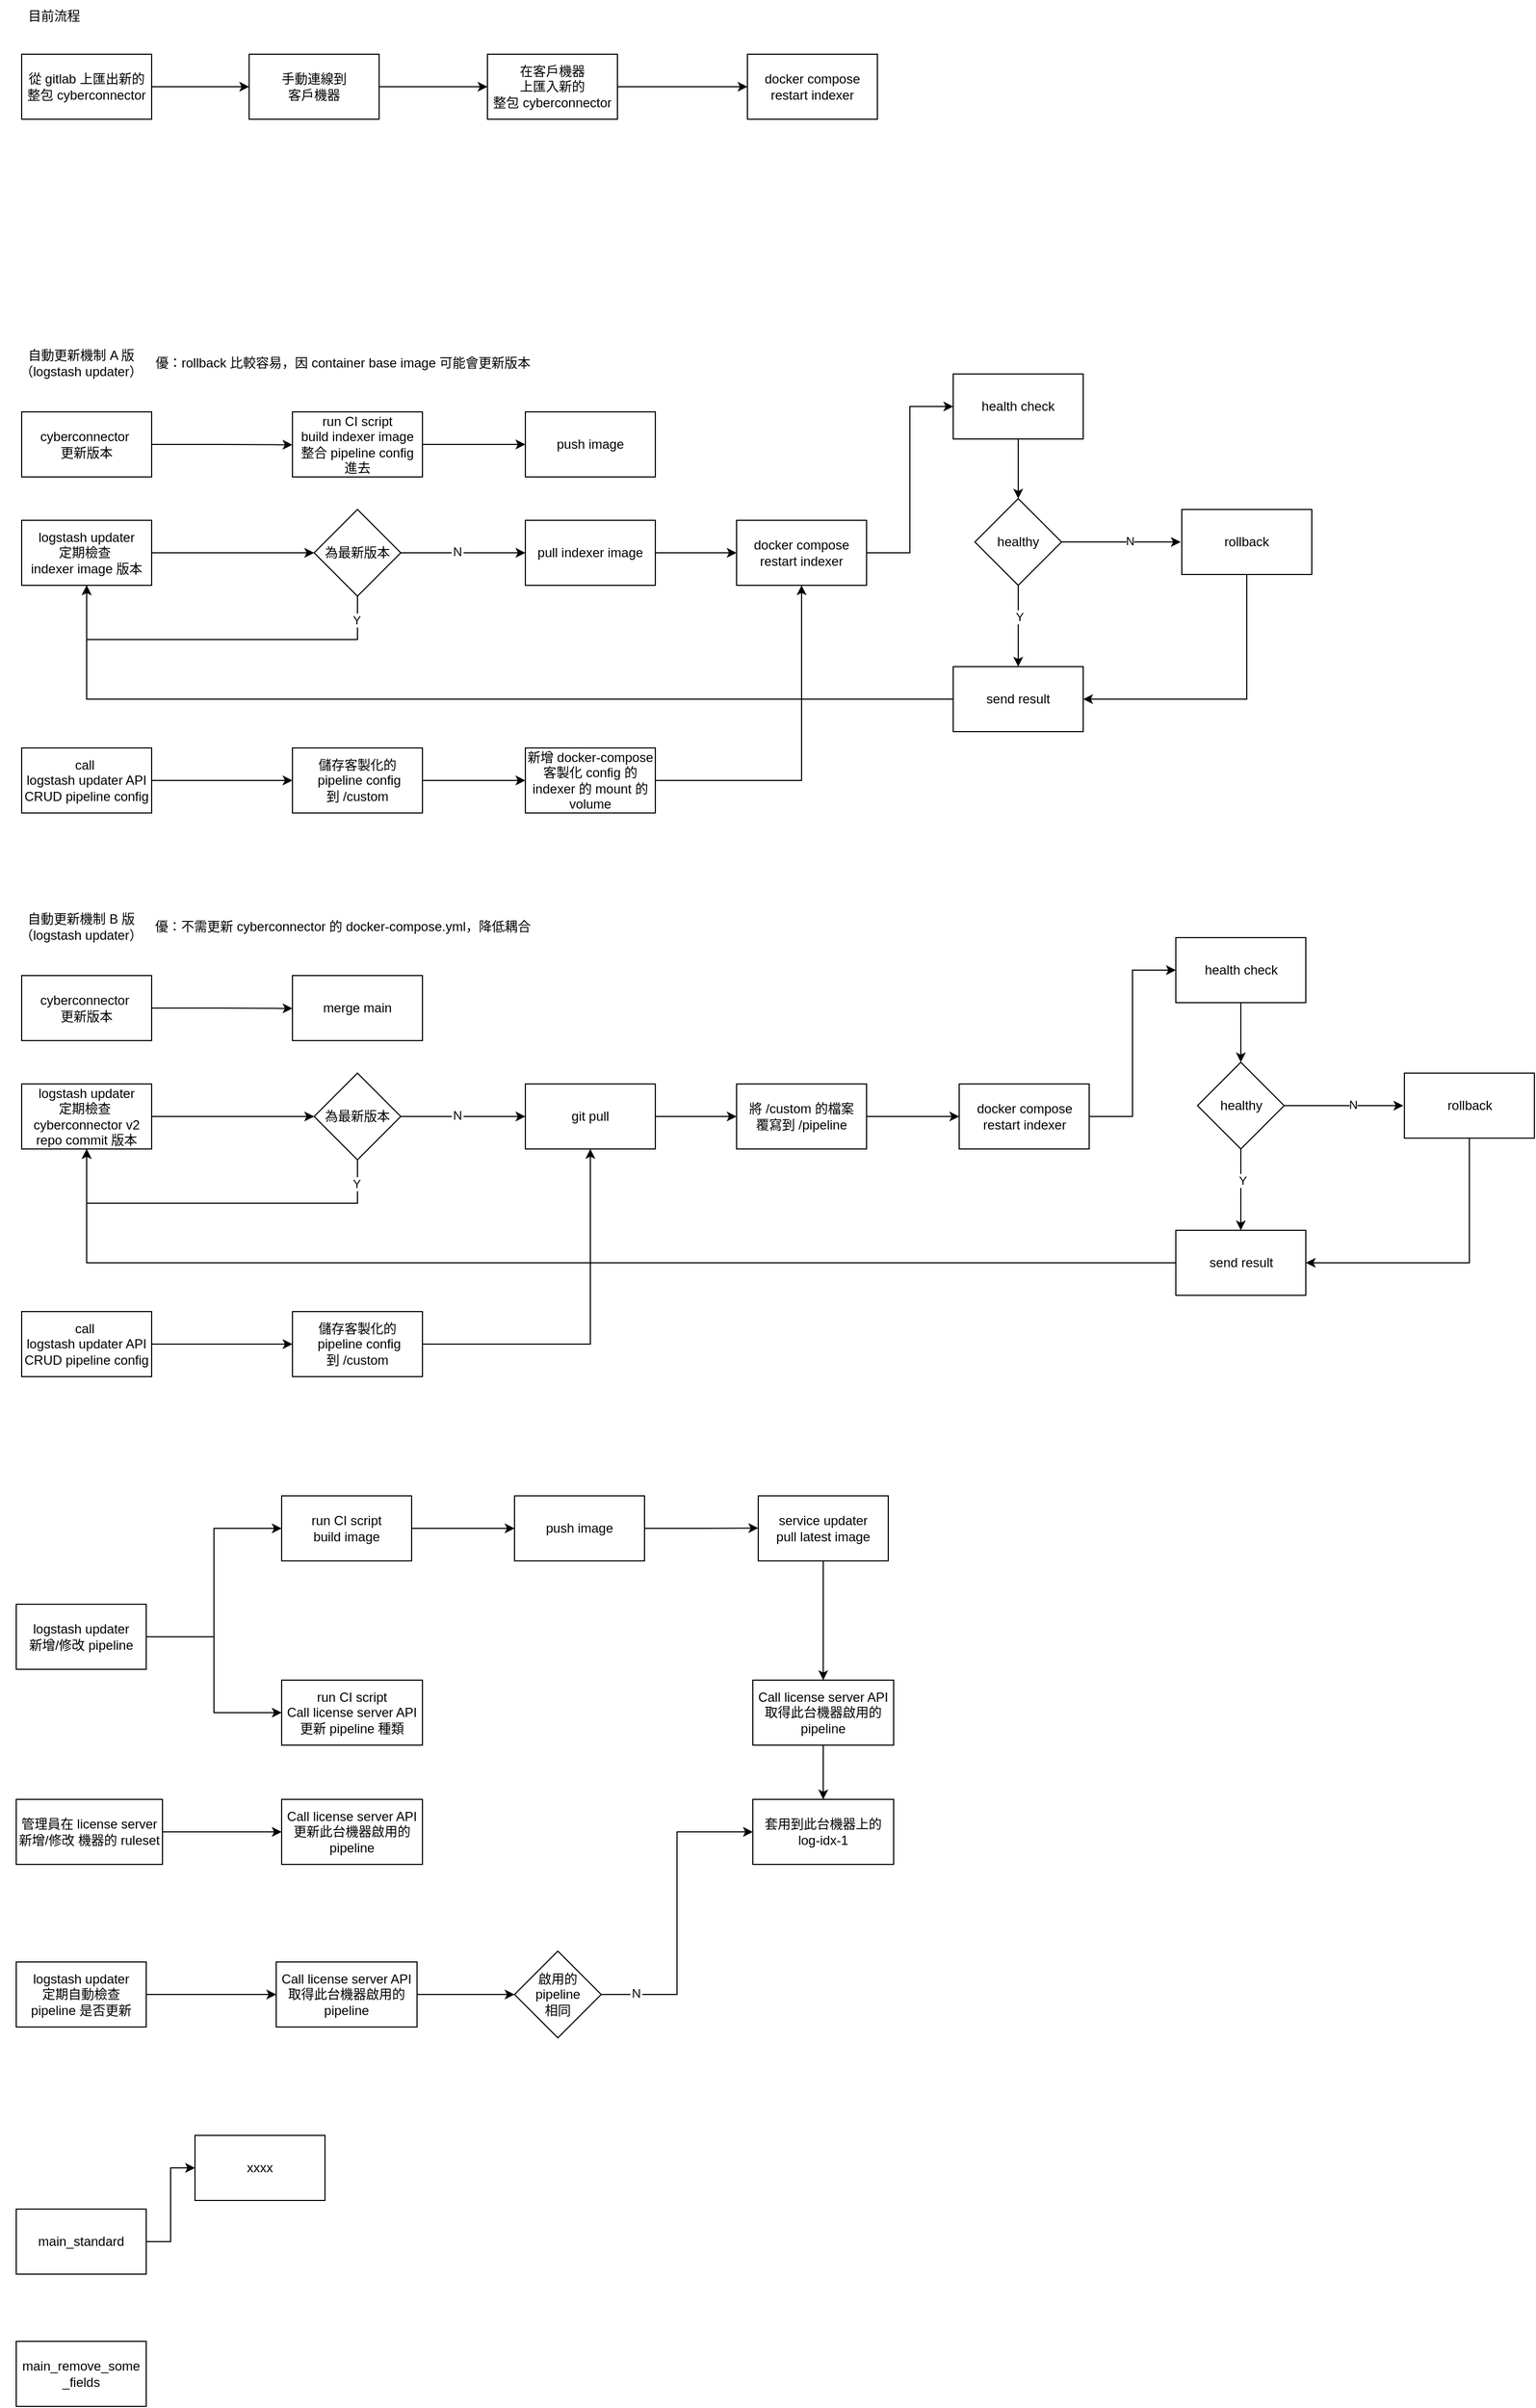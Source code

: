 <mxfile version="26.2.8" pages="5">
  <diagram name="第 1 页" id="JCgnzj5aDNSq8Zog_utU">
    <mxGraphModel dx="1187" dy="732" grid="1" gridSize="10" guides="1" tooltips="1" connect="1" arrows="1" fold="1" page="1" pageScale="1" pageWidth="827" pageHeight="1169" math="0" shadow="0">
      <root>
        <mxCell id="0" />
        <mxCell id="1" parent="0" />
        <mxCell id="DGxC4_lH7ZYBpKgo3JHH-2" style="edgeStyle=orthogonalEdgeStyle;rounded=0;orthogonalLoop=1;jettySize=auto;html=1;exitX=1;exitY=0.5;exitDx=0;exitDy=0;" parent="1" source="DGxC4_lH7ZYBpKgo3JHH-1" edge="1">
          <mxGeometry relative="1" as="geometry">
            <mxPoint x="550" y="320" as="targetPoint" />
          </mxGeometry>
        </mxCell>
        <mxCell id="DGxC4_lH7ZYBpKgo3JHH-1" value="手動連線到&lt;div&gt;客戶機器&lt;/div&gt;" style="rounded=0;whiteSpace=wrap;html=1;" parent="1" vertex="1">
          <mxGeometry x="330" y="290" width="120" height="60" as="geometry" />
        </mxCell>
        <mxCell id="DGxC4_lH7ZYBpKgo3JHH-7" style="edgeStyle=orthogonalEdgeStyle;rounded=0;orthogonalLoop=1;jettySize=auto;html=1;exitX=1;exitY=0.5;exitDx=0;exitDy=0;" parent="1" source="DGxC4_lH7ZYBpKgo3JHH-3" edge="1">
          <mxGeometry relative="1" as="geometry">
            <mxPoint x="790" y="320" as="targetPoint" />
          </mxGeometry>
        </mxCell>
        <mxCell id="DGxC4_lH7ZYBpKgo3JHH-3" value="&lt;span style=&quot;background-color: initial;&quot;&gt;在客戶機器&lt;/span&gt;&lt;div&gt;&lt;span style=&quot;background-color: initial;&quot;&gt;上匯入新的&lt;/span&gt;&lt;/div&gt;&lt;div&gt;整包 cyberconnector&lt;/div&gt;" style="rounded=0;whiteSpace=wrap;html=1;" parent="1" vertex="1">
          <mxGeometry x="550" y="290" width="120" height="60" as="geometry" />
        </mxCell>
        <mxCell id="DGxC4_lH7ZYBpKgo3JHH-5" style="edgeStyle=orthogonalEdgeStyle;rounded=0;orthogonalLoop=1;jettySize=auto;html=1;exitX=1;exitY=0.5;exitDx=0;exitDy=0;entryX=0;entryY=0.5;entryDx=0;entryDy=0;" parent="1" source="DGxC4_lH7ZYBpKgo3JHH-4" target="DGxC4_lH7ZYBpKgo3JHH-1" edge="1">
          <mxGeometry relative="1" as="geometry" />
        </mxCell>
        <mxCell id="DGxC4_lH7ZYBpKgo3JHH-4" value="&lt;span style=&quot;background-color: initial;&quot;&gt;從 gitlab 上匯出新的&lt;/span&gt;&lt;div&gt;整包 cyberconnector&lt;/div&gt;" style="rounded=0;whiteSpace=wrap;html=1;" parent="1" vertex="1">
          <mxGeometry x="120" y="290" width="120" height="60" as="geometry" />
        </mxCell>
        <mxCell id="DGxC4_lH7ZYBpKgo3JHH-6" value="目前流程" style="text;html=1;align=center;verticalAlign=middle;whiteSpace=wrap;rounded=0;" parent="1" vertex="1">
          <mxGeometry x="120" y="240" width="60" height="30" as="geometry" />
        </mxCell>
        <mxCell id="DGxC4_lH7ZYBpKgo3JHH-8" value="docker compose restart indexer" style="rounded=0;whiteSpace=wrap;html=1;" parent="1" vertex="1">
          <mxGeometry x="790" y="290" width="120" height="60" as="geometry" />
        </mxCell>
        <mxCell id="DGxC4_lH7ZYBpKgo3JHH-9" value="自動更新機制 A 版&lt;div&gt;（logstash updater）&lt;/div&gt;" style="text;html=1;align=center;verticalAlign=middle;whiteSpace=wrap;rounded=0;" parent="1" vertex="1">
          <mxGeometry x="100" y="560" width="150" height="30" as="geometry" />
        </mxCell>
        <mxCell id="DGxC4_lH7ZYBpKgo3JHH-21" value="health check" style="rounded=0;whiteSpace=wrap;html=1;" parent="1" vertex="1">
          <mxGeometry x="980" y="585" width="120" height="60" as="geometry" />
        </mxCell>
        <mxCell id="DGxC4_lH7ZYBpKgo3JHH-79" style="edgeStyle=orthogonalEdgeStyle;rounded=0;orthogonalLoop=1;jettySize=auto;html=1;exitX=0;exitY=0.5;exitDx=0;exitDy=0;entryX=0.5;entryY=1;entryDx=0;entryDy=0;" parent="1" source="DGxC4_lH7ZYBpKgo3JHH-33" target="DGxC4_lH7ZYBpKgo3JHH-53" edge="1">
          <mxGeometry relative="1" as="geometry" />
        </mxCell>
        <mxCell id="DGxC4_lH7ZYBpKgo3JHH-33" value="send result" style="rounded=0;whiteSpace=wrap;html=1;" parent="1" vertex="1">
          <mxGeometry x="980" y="855" width="120" height="60" as="geometry" />
        </mxCell>
        <mxCell id="DGxC4_lH7ZYBpKgo3JHH-39" style="edgeStyle=orthogonalEdgeStyle;rounded=0;orthogonalLoop=1;jettySize=auto;html=1;exitX=0.5;exitY=1;exitDx=0;exitDy=0;" parent="1" source="DGxC4_lH7ZYBpKgo3JHH-21" target="DGxC4_lH7ZYBpKgo3JHH-40" edge="1">
          <mxGeometry relative="1" as="geometry">
            <mxPoint x="1100" y="615" as="sourcePoint" />
            <mxPoint x="1040" y="725" as="targetPoint" />
          </mxGeometry>
        </mxCell>
        <mxCell id="DGxC4_lH7ZYBpKgo3JHH-41" style="edgeStyle=orthogonalEdgeStyle;rounded=0;orthogonalLoop=1;jettySize=auto;html=1;exitX=1;exitY=0.5;exitDx=0;exitDy=0;" parent="1" source="DGxC4_lH7ZYBpKgo3JHH-40" edge="1">
          <mxGeometry relative="1" as="geometry">
            <mxPoint x="1190" y="740" as="targetPoint" />
          </mxGeometry>
        </mxCell>
        <mxCell id="DGxC4_lH7ZYBpKgo3JHH-46" value="N" style="edgeLabel;html=1;align=center;verticalAlign=middle;resizable=0;points=[];" parent="DGxC4_lH7ZYBpKgo3JHH-41" vertex="1" connectable="0">
          <mxGeometry x="0.15" y="2" relative="1" as="geometry">
            <mxPoint as="offset" />
          </mxGeometry>
        </mxCell>
        <mxCell id="DGxC4_lH7ZYBpKgo3JHH-42" style="edgeStyle=orthogonalEdgeStyle;rounded=0;orthogonalLoop=1;jettySize=auto;html=1;exitX=0.5;exitY=1;exitDx=0;exitDy=0;entryX=0.5;entryY=0;entryDx=0;entryDy=0;" parent="1" source="DGxC4_lH7ZYBpKgo3JHH-40" target="DGxC4_lH7ZYBpKgo3JHH-33" edge="1">
          <mxGeometry relative="1" as="geometry">
            <Array as="points">
              <mxPoint x="1040" y="815" />
              <mxPoint x="1040" y="815" />
            </Array>
          </mxGeometry>
        </mxCell>
        <mxCell id="DGxC4_lH7ZYBpKgo3JHH-43" value="Y" style="edgeLabel;html=1;align=center;verticalAlign=middle;resizable=0;points=[];" parent="DGxC4_lH7ZYBpKgo3JHH-42" vertex="1" connectable="0">
          <mxGeometry x="-0.227" y="1" relative="1" as="geometry">
            <mxPoint as="offset" />
          </mxGeometry>
        </mxCell>
        <mxCell id="DGxC4_lH7ZYBpKgo3JHH-40" value="healthy" style="rhombus;whiteSpace=wrap;html=1;" parent="1" vertex="1">
          <mxGeometry x="1000" y="700" width="80" height="80" as="geometry" />
        </mxCell>
        <mxCell id="DGxC4_lH7ZYBpKgo3JHH-45" style="edgeStyle=orthogonalEdgeStyle;rounded=0;orthogonalLoop=1;jettySize=auto;html=1;exitX=0.5;exitY=1;exitDx=0;exitDy=0;entryX=1;entryY=0.5;entryDx=0;entryDy=0;" parent="1" source="DGxC4_lH7ZYBpKgo3JHH-44" target="DGxC4_lH7ZYBpKgo3JHH-33" edge="1">
          <mxGeometry relative="1" as="geometry" />
        </mxCell>
        <mxCell id="DGxC4_lH7ZYBpKgo3JHH-44" value="rollback" style="rounded=0;whiteSpace=wrap;html=1;" parent="1" vertex="1">
          <mxGeometry x="1191" y="710" width="120" height="60" as="geometry" />
        </mxCell>
        <mxCell id="DGxC4_lH7ZYBpKgo3JHH-48" style="edgeStyle=orthogonalEdgeStyle;rounded=0;orthogonalLoop=1;jettySize=auto;html=1;exitX=1;exitY=0.5;exitDx=0;exitDy=0;" parent="1" source="DGxC4_lH7ZYBpKgo3JHH-47" edge="1">
          <mxGeometry relative="1" as="geometry">
            <mxPoint x="370.0" y="650.353" as="targetPoint" />
          </mxGeometry>
        </mxCell>
        <mxCell id="DGxC4_lH7ZYBpKgo3JHH-47" value="cyberconnector&amp;nbsp;&lt;div&gt;更新版本&lt;/div&gt;" style="rounded=0;whiteSpace=wrap;html=1;" parent="1" vertex="1">
          <mxGeometry x="120" y="620" width="120" height="60" as="geometry" />
        </mxCell>
        <mxCell id="DGxC4_lH7ZYBpKgo3JHH-62" style="edgeStyle=orthogonalEdgeStyle;rounded=0;orthogonalLoop=1;jettySize=auto;html=1;exitX=1;exitY=0.5;exitDx=0;exitDy=0;entryX=0;entryY=0.5;entryDx=0;entryDy=0;" parent="1" source="DGxC4_lH7ZYBpKgo3JHH-49" target="DGxC4_lH7ZYBpKgo3JHH-63" edge="1">
          <mxGeometry relative="1" as="geometry">
            <mxPoint x="580" y="650.421" as="targetPoint" />
          </mxGeometry>
        </mxCell>
        <mxCell id="DGxC4_lH7ZYBpKgo3JHH-49" value="run CI script&lt;div&gt;build indexer image&lt;/div&gt;&lt;div&gt;整合 pipeline config 進去&lt;/div&gt;" style="rounded=0;whiteSpace=wrap;html=1;" parent="1" vertex="1">
          <mxGeometry x="370" y="620" width="120" height="60" as="geometry" />
        </mxCell>
        <mxCell id="DGxC4_lH7ZYBpKgo3JHH-57" style="edgeStyle=orthogonalEdgeStyle;rounded=0;orthogonalLoop=1;jettySize=auto;html=1;exitX=1;exitY=0.5;exitDx=0;exitDy=0;entryX=0;entryY=0.5;entryDx=0;entryDy=0;" parent="1" source="DGxC4_lH7ZYBpKgo3JHH-53" target="DGxC4_lH7ZYBpKgo3JHH-56" edge="1">
          <mxGeometry relative="1" as="geometry" />
        </mxCell>
        <mxCell id="DGxC4_lH7ZYBpKgo3JHH-53" value="logstash updater&lt;div&gt;定期檢查&amp;nbsp;&lt;/div&gt;&lt;div&gt;indexer image 版本&lt;/div&gt;" style="rounded=0;whiteSpace=wrap;html=1;" parent="1" vertex="1">
          <mxGeometry x="120" y="720" width="120" height="60" as="geometry" />
        </mxCell>
        <mxCell id="DGxC4_lH7ZYBpKgo3JHH-59" style="edgeStyle=orthogonalEdgeStyle;rounded=0;orthogonalLoop=1;jettySize=auto;html=1;exitX=1;exitY=0.5;exitDx=0;exitDy=0;entryX=0;entryY=0.5;entryDx=0;entryDy=0;" parent="1" source="DGxC4_lH7ZYBpKgo3JHH-56" target="DGxC4_lH7ZYBpKgo3JHH-80" edge="1">
          <mxGeometry relative="1" as="geometry">
            <mxPoint x="540" y="750" as="targetPoint" />
          </mxGeometry>
        </mxCell>
        <mxCell id="DGxC4_lH7ZYBpKgo3JHH-61" value="Ｎ" style="edgeLabel;html=1;align=center;verticalAlign=middle;resizable=0;points=[];" parent="DGxC4_lH7ZYBpKgo3JHH-59" vertex="1" connectable="0">
          <mxGeometry x="-0.096" y="-3" relative="1" as="geometry">
            <mxPoint y="-4" as="offset" />
          </mxGeometry>
        </mxCell>
        <mxCell id="DGxC4_lH7ZYBpKgo3JHH-65" style="edgeStyle=orthogonalEdgeStyle;rounded=0;orthogonalLoop=1;jettySize=auto;html=1;exitX=0.5;exitY=1;exitDx=0;exitDy=0;entryX=0.5;entryY=1;entryDx=0;entryDy=0;" parent="1" source="DGxC4_lH7ZYBpKgo3JHH-56" target="DGxC4_lH7ZYBpKgo3JHH-53" edge="1">
          <mxGeometry relative="1" as="geometry">
            <Array as="points">
              <mxPoint x="430" y="830" />
              <mxPoint x="180" y="830" />
            </Array>
          </mxGeometry>
        </mxCell>
        <mxCell id="DGxC4_lH7ZYBpKgo3JHH-67" value="Y" style="edgeLabel;html=1;align=center;verticalAlign=middle;resizable=0;points=[];" parent="DGxC4_lH7ZYBpKgo3JHH-65" vertex="1" connectable="0">
          <mxGeometry x="-0.862" y="1" relative="1" as="geometry">
            <mxPoint x="-2" y="-2" as="offset" />
          </mxGeometry>
        </mxCell>
        <mxCell id="DGxC4_lH7ZYBpKgo3JHH-56" value="&lt;div&gt;&lt;span style=&quot;background-color: initial;&quot;&gt;為最新版本&lt;/span&gt;&lt;/div&gt;" style="rhombus;whiteSpace=wrap;html=1;" parent="1" vertex="1">
          <mxGeometry x="390" y="710" width="80" height="80" as="geometry" />
        </mxCell>
        <mxCell id="DGxC4_lH7ZYBpKgo3JHH-60" style="edgeStyle=orthogonalEdgeStyle;rounded=0;orthogonalLoop=1;jettySize=auto;html=1;exitX=1;exitY=0.5;exitDx=0;exitDy=0;entryX=0;entryY=0.5;entryDx=0;entryDy=0;" parent="1" source="DGxC4_lH7ZYBpKgo3JHH-58" target="DGxC4_lH7ZYBpKgo3JHH-21" edge="1">
          <mxGeometry relative="1" as="geometry">
            <mxPoint x="930" y="750.0" as="sourcePoint" />
          </mxGeometry>
        </mxCell>
        <mxCell id="DGxC4_lH7ZYBpKgo3JHH-58" value="docker compose restart indexer" style="rounded=0;whiteSpace=wrap;html=1;" parent="1" vertex="1">
          <mxGeometry x="780" y="720" width="120" height="60" as="geometry" />
        </mxCell>
        <mxCell id="DGxC4_lH7ZYBpKgo3JHH-63" value="push image" style="rounded=0;whiteSpace=wrap;html=1;" parent="1" vertex="1">
          <mxGeometry x="585" y="620" width="120" height="60" as="geometry" />
        </mxCell>
        <mxCell id="DGxC4_lH7ZYBpKgo3JHH-81" style="edgeStyle=orthogonalEdgeStyle;rounded=0;orthogonalLoop=1;jettySize=auto;html=1;exitX=1;exitY=0.5;exitDx=0;exitDy=0;entryX=0;entryY=0.5;entryDx=0;entryDy=0;" parent="1" source="DGxC4_lH7ZYBpKgo3JHH-80" target="DGxC4_lH7ZYBpKgo3JHH-58" edge="1">
          <mxGeometry relative="1" as="geometry" />
        </mxCell>
        <mxCell id="DGxC4_lH7ZYBpKgo3JHH-80" value="pull indexer image" style="rounded=0;whiteSpace=wrap;html=1;" parent="1" vertex="1">
          <mxGeometry x="585" y="720" width="120" height="60" as="geometry" />
        </mxCell>
        <mxCell id="DGxC4_lH7ZYBpKgo3JHH-84" style="edgeStyle=orthogonalEdgeStyle;rounded=0;orthogonalLoop=1;jettySize=auto;html=1;exitX=1;exitY=0.5;exitDx=0;exitDy=0;entryX=0;entryY=0.5;entryDx=0;entryDy=0;" parent="1" source="DGxC4_lH7ZYBpKgo3JHH-82" target="DGxC4_lH7ZYBpKgo3JHH-85" edge="1">
          <mxGeometry relative="1" as="geometry">
            <mxPoint x="450" y="959.5" as="targetPoint" />
          </mxGeometry>
        </mxCell>
        <mxCell id="DGxC4_lH7ZYBpKgo3JHH-82" value="call&amp;nbsp;&lt;div&gt;logstash updater API&lt;/div&gt;&lt;div&gt;CRUD pipeline config&lt;/div&gt;" style="rounded=0;whiteSpace=wrap;html=1;" parent="1" vertex="1">
          <mxGeometry x="120" y="930" width="120" height="60" as="geometry" />
        </mxCell>
        <mxCell id="DGxC4_lH7ZYBpKgo3JHH-87" style="edgeStyle=orthogonalEdgeStyle;rounded=0;orthogonalLoop=1;jettySize=auto;html=1;exitX=1;exitY=0.5;exitDx=0;exitDy=0;entryX=0;entryY=0.5;entryDx=0;entryDy=0;" parent="1" source="DGxC4_lH7ZYBpKgo3JHH-85" target="DGxC4_lH7ZYBpKgo3JHH-88" edge="1">
          <mxGeometry relative="1" as="geometry">
            <mxPoint x="740" y="960" as="targetPoint" />
          </mxGeometry>
        </mxCell>
        <mxCell id="DGxC4_lH7ZYBpKgo3JHH-85" value="儲存客製化的&lt;div&gt;&amp;nbsp;pipeline config&lt;/div&gt;&lt;div&gt;到 /custom&lt;/div&gt;" style="rounded=0;whiteSpace=wrap;html=1;" parent="1" vertex="1">
          <mxGeometry x="370" y="930" width="120" height="60" as="geometry" />
        </mxCell>
        <mxCell id="DGxC4_lH7ZYBpKgo3JHH-89" style="edgeStyle=orthogonalEdgeStyle;rounded=0;orthogonalLoop=1;jettySize=auto;html=1;exitX=1;exitY=0.5;exitDx=0;exitDy=0;entryX=0.5;entryY=1;entryDx=0;entryDy=0;" parent="1" source="DGxC4_lH7ZYBpKgo3JHH-88" target="DGxC4_lH7ZYBpKgo3JHH-58" edge="1">
          <mxGeometry relative="1" as="geometry" />
        </mxCell>
        <mxCell id="DGxC4_lH7ZYBpKgo3JHH-88" value="新增 docker-compose客製化 config 的 indexer 的 mount 的 volume" style="rounded=0;whiteSpace=wrap;html=1;" parent="1" vertex="1">
          <mxGeometry x="585" y="930" width="120" height="60" as="geometry" />
        </mxCell>
        <mxCell id="DGxC4_lH7ZYBpKgo3JHH-90" value="自動更新機制 B 版&lt;div&gt;（logstash updater）&lt;/div&gt;" style="text;html=1;align=center;verticalAlign=middle;whiteSpace=wrap;rounded=0;" parent="1" vertex="1">
          <mxGeometry x="100" y="1080" width="150" height="30" as="geometry" />
        </mxCell>
        <mxCell id="DGxC4_lH7ZYBpKgo3JHH-91" value="health check" style="rounded=0;whiteSpace=wrap;html=1;" parent="1" vertex="1">
          <mxGeometry x="1185.5" y="1105" width="120" height="60" as="geometry" />
        </mxCell>
        <mxCell id="DGxC4_lH7ZYBpKgo3JHH-92" style="edgeStyle=orthogonalEdgeStyle;rounded=0;orthogonalLoop=1;jettySize=auto;html=1;exitX=0;exitY=0.5;exitDx=0;exitDy=0;entryX=0.5;entryY=1;entryDx=0;entryDy=0;" parent="1" source="DGxC4_lH7ZYBpKgo3JHH-93" target="DGxC4_lH7ZYBpKgo3JHH-107" edge="1">
          <mxGeometry relative="1" as="geometry" />
        </mxCell>
        <mxCell id="DGxC4_lH7ZYBpKgo3JHH-93" value="send result" style="rounded=0;whiteSpace=wrap;html=1;" parent="1" vertex="1">
          <mxGeometry x="1185.5" y="1375" width="120" height="60" as="geometry" />
        </mxCell>
        <mxCell id="DGxC4_lH7ZYBpKgo3JHH-94" style="edgeStyle=orthogonalEdgeStyle;rounded=0;orthogonalLoop=1;jettySize=auto;html=1;exitX=0.5;exitY=1;exitDx=0;exitDy=0;" parent="1" source="DGxC4_lH7ZYBpKgo3JHH-91" target="DGxC4_lH7ZYBpKgo3JHH-99" edge="1">
          <mxGeometry relative="1" as="geometry">
            <mxPoint x="1305.5" y="1135" as="sourcePoint" />
            <mxPoint x="1245.5" y="1245" as="targetPoint" />
          </mxGeometry>
        </mxCell>
        <mxCell id="DGxC4_lH7ZYBpKgo3JHH-95" style="edgeStyle=orthogonalEdgeStyle;rounded=0;orthogonalLoop=1;jettySize=auto;html=1;exitX=1;exitY=0.5;exitDx=0;exitDy=0;" parent="1" source="DGxC4_lH7ZYBpKgo3JHH-99" edge="1">
          <mxGeometry relative="1" as="geometry">
            <mxPoint x="1395.5" y="1260" as="targetPoint" />
          </mxGeometry>
        </mxCell>
        <mxCell id="DGxC4_lH7ZYBpKgo3JHH-96" value="N" style="edgeLabel;html=1;align=center;verticalAlign=middle;resizable=0;points=[];" parent="DGxC4_lH7ZYBpKgo3JHH-95" vertex="1" connectable="0">
          <mxGeometry x="0.15" y="2" relative="1" as="geometry">
            <mxPoint as="offset" />
          </mxGeometry>
        </mxCell>
        <mxCell id="DGxC4_lH7ZYBpKgo3JHH-97" style="edgeStyle=orthogonalEdgeStyle;rounded=0;orthogonalLoop=1;jettySize=auto;html=1;exitX=0.5;exitY=1;exitDx=0;exitDy=0;entryX=0.5;entryY=0;entryDx=0;entryDy=0;" parent="1" source="DGxC4_lH7ZYBpKgo3JHH-99" target="DGxC4_lH7ZYBpKgo3JHH-93" edge="1">
          <mxGeometry relative="1" as="geometry">
            <Array as="points">
              <mxPoint x="1245.5" y="1335" />
              <mxPoint x="1245.5" y="1335" />
            </Array>
          </mxGeometry>
        </mxCell>
        <mxCell id="DGxC4_lH7ZYBpKgo3JHH-98" value="Y" style="edgeLabel;html=1;align=center;verticalAlign=middle;resizable=0;points=[];" parent="DGxC4_lH7ZYBpKgo3JHH-97" vertex="1" connectable="0">
          <mxGeometry x="-0.227" y="1" relative="1" as="geometry">
            <mxPoint as="offset" />
          </mxGeometry>
        </mxCell>
        <mxCell id="DGxC4_lH7ZYBpKgo3JHH-99" value="healthy" style="rhombus;whiteSpace=wrap;html=1;" parent="1" vertex="1">
          <mxGeometry x="1205.5" y="1220" width="80" height="80" as="geometry" />
        </mxCell>
        <mxCell id="DGxC4_lH7ZYBpKgo3JHH-100" style="edgeStyle=orthogonalEdgeStyle;rounded=0;orthogonalLoop=1;jettySize=auto;html=1;exitX=0.5;exitY=1;exitDx=0;exitDy=0;entryX=1;entryY=0.5;entryDx=0;entryDy=0;" parent="1" source="DGxC4_lH7ZYBpKgo3JHH-101" target="DGxC4_lH7ZYBpKgo3JHH-93" edge="1">
          <mxGeometry relative="1" as="geometry" />
        </mxCell>
        <mxCell id="DGxC4_lH7ZYBpKgo3JHH-101" value="rollback" style="rounded=0;whiteSpace=wrap;html=1;" parent="1" vertex="1">
          <mxGeometry x="1396.5" y="1230" width="120" height="60" as="geometry" />
        </mxCell>
        <mxCell id="DGxC4_lH7ZYBpKgo3JHH-102" style="edgeStyle=orthogonalEdgeStyle;rounded=0;orthogonalLoop=1;jettySize=auto;html=1;exitX=1;exitY=0.5;exitDx=0;exitDy=0;" parent="1" source="DGxC4_lH7ZYBpKgo3JHH-103" edge="1">
          <mxGeometry relative="1" as="geometry">
            <mxPoint x="370.0" y="1170.353" as="targetPoint" />
          </mxGeometry>
        </mxCell>
        <mxCell id="DGxC4_lH7ZYBpKgo3JHH-103" value="cyberconnector&amp;nbsp;&lt;div&gt;更新版本&lt;/div&gt;" style="rounded=0;whiteSpace=wrap;html=1;" parent="1" vertex="1">
          <mxGeometry x="120" y="1140" width="120" height="60" as="geometry" />
        </mxCell>
        <mxCell id="DGxC4_lH7ZYBpKgo3JHH-105" value="merge main" style="rounded=0;whiteSpace=wrap;html=1;" parent="1" vertex="1">
          <mxGeometry x="370" y="1140" width="120" height="60" as="geometry" />
        </mxCell>
        <mxCell id="DGxC4_lH7ZYBpKgo3JHH-106" style="edgeStyle=orthogonalEdgeStyle;rounded=0;orthogonalLoop=1;jettySize=auto;html=1;exitX=1;exitY=0.5;exitDx=0;exitDy=0;entryX=0;entryY=0.5;entryDx=0;entryDy=0;" parent="1" source="DGxC4_lH7ZYBpKgo3JHH-107" target="DGxC4_lH7ZYBpKgo3JHH-112" edge="1">
          <mxGeometry relative="1" as="geometry" />
        </mxCell>
        <mxCell id="DGxC4_lH7ZYBpKgo3JHH-107" value="logstash updater&lt;div&gt;定期檢查&amp;nbsp;&lt;/div&gt;&lt;div&gt;cyberconnector v2&lt;/div&gt;&lt;div&gt;repo commit 版本&lt;/div&gt;" style="rounded=0;whiteSpace=wrap;html=1;" parent="1" vertex="1">
          <mxGeometry x="120" y="1240" width="120" height="60" as="geometry" />
        </mxCell>
        <mxCell id="DGxC4_lH7ZYBpKgo3JHH-108" style="edgeStyle=orthogonalEdgeStyle;rounded=0;orthogonalLoop=1;jettySize=auto;html=1;exitX=1;exitY=0.5;exitDx=0;exitDy=0;entryX=0;entryY=0.5;entryDx=0;entryDy=0;" parent="1" source="DGxC4_lH7ZYBpKgo3JHH-112" target="DGxC4_lH7ZYBpKgo3JHH-117" edge="1">
          <mxGeometry relative="1" as="geometry">
            <mxPoint x="540" y="1270" as="targetPoint" />
          </mxGeometry>
        </mxCell>
        <mxCell id="DGxC4_lH7ZYBpKgo3JHH-109" value="Ｎ" style="edgeLabel;html=1;align=center;verticalAlign=middle;resizable=0;points=[];" parent="DGxC4_lH7ZYBpKgo3JHH-108" vertex="1" connectable="0">
          <mxGeometry x="-0.096" y="-3" relative="1" as="geometry">
            <mxPoint y="-4" as="offset" />
          </mxGeometry>
        </mxCell>
        <mxCell id="DGxC4_lH7ZYBpKgo3JHH-110" style="edgeStyle=orthogonalEdgeStyle;rounded=0;orthogonalLoop=1;jettySize=auto;html=1;exitX=0.5;exitY=1;exitDx=0;exitDy=0;entryX=0.5;entryY=1;entryDx=0;entryDy=0;" parent="1" source="DGxC4_lH7ZYBpKgo3JHH-112" target="DGxC4_lH7ZYBpKgo3JHH-107" edge="1">
          <mxGeometry relative="1" as="geometry">
            <Array as="points">
              <mxPoint x="430" y="1350" />
              <mxPoint x="180" y="1350" />
            </Array>
          </mxGeometry>
        </mxCell>
        <mxCell id="DGxC4_lH7ZYBpKgo3JHH-111" value="Y" style="edgeLabel;html=1;align=center;verticalAlign=middle;resizable=0;points=[];" parent="DGxC4_lH7ZYBpKgo3JHH-110" vertex="1" connectable="0">
          <mxGeometry x="-0.862" y="1" relative="1" as="geometry">
            <mxPoint x="-2" y="-2" as="offset" />
          </mxGeometry>
        </mxCell>
        <mxCell id="DGxC4_lH7ZYBpKgo3JHH-112" value="&lt;div&gt;&lt;span style=&quot;background-color: initial;&quot;&gt;為最新版本&lt;/span&gt;&lt;/div&gt;" style="rhombus;whiteSpace=wrap;html=1;" parent="1" vertex="1">
          <mxGeometry x="390" y="1230" width="80" height="80" as="geometry" />
        </mxCell>
        <mxCell id="DGxC4_lH7ZYBpKgo3JHH-113" style="edgeStyle=orthogonalEdgeStyle;rounded=0;orthogonalLoop=1;jettySize=auto;html=1;exitX=1;exitY=0.5;exitDx=0;exitDy=0;entryX=0;entryY=0.5;entryDx=0;entryDy=0;" parent="1" source="DGxC4_lH7ZYBpKgo3JHH-114" target="DGxC4_lH7ZYBpKgo3JHH-91" edge="1">
          <mxGeometry relative="1" as="geometry">
            <mxPoint x="1135.5" y="1270.0" as="sourcePoint" />
          </mxGeometry>
        </mxCell>
        <mxCell id="DGxC4_lH7ZYBpKgo3JHH-114" value="docker compose restart indexer" style="rounded=0;whiteSpace=wrap;html=1;" parent="1" vertex="1">
          <mxGeometry x="985.5" y="1240" width="120" height="60" as="geometry" />
        </mxCell>
        <mxCell id="DGxC4_lH7ZYBpKgo3JHH-116" style="edgeStyle=orthogonalEdgeStyle;rounded=0;orthogonalLoop=1;jettySize=auto;html=1;exitX=1;exitY=0.5;exitDx=0;exitDy=0;entryX=0;entryY=0.5;entryDx=0;entryDy=0;" parent="1" source="DGxC4_lH7ZYBpKgo3JHH-117" target="DGxC4_lH7ZYBpKgo3JHH-124" edge="1">
          <mxGeometry relative="1" as="geometry">
            <mxPoint x="800" y="1270" as="targetPoint" />
          </mxGeometry>
        </mxCell>
        <mxCell id="DGxC4_lH7ZYBpKgo3JHH-117" value="git pull" style="rounded=0;whiteSpace=wrap;html=1;" parent="1" vertex="1">
          <mxGeometry x="585" y="1240" width="120" height="60" as="geometry" />
        </mxCell>
        <mxCell id="DGxC4_lH7ZYBpKgo3JHH-118" style="edgeStyle=orthogonalEdgeStyle;rounded=0;orthogonalLoop=1;jettySize=auto;html=1;exitX=1;exitY=0.5;exitDx=0;exitDy=0;entryX=0;entryY=0.5;entryDx=0;entryDy=0;" parent="1" source="DGxC4_lH7ZYBpKgo3JHH-119" target="DGxC4_lH7ZYBpKgo3JHH-121" edge="1">
          <mxGeometry relative="1" as="geometry">
            <mxPoint x="450" y="1479.5" as="targetPoint" />
          </mxGeometry>
        </mxCell>
        <mxCell id="DGxC4_lH7ZYBpKgo3JHH-119" value="call&amp;nbsp;&lt;div&gt;logstash updater API&lt;/div&gt;&lt;div&gt;CRUD pipeline config&lt;/div&gt;" style="rounded=0;whiteSpace=wrap;html=1;" parent="1" vertex="1">
          <mxGeometry x="120" y="1450" width="120" height="60" as="geometry" />
        </mxCell>
        <mxCell id="DGxC4_lH7ZYBpKgo3JHH-127" style="edgeStyle=orthogonalEdgeStyle;rounded=0;orthogonalLoop=1;jettySize=auto;html=1;exitX=1;exitY=0.5;exitDx=0;exitDy=0;entryX=0.5;entryY=1;entryDx=0;entryDy=0;" parent="1" source="DGxC4_lH7ZYBpKgo3JHH-121" target="DGxC4_lH7ZYBpKgo3JHH-117" edge="1">
          <mxGeometry relative="1" as="geometry" />
        </mxCell>
        <mxCell id="DGxC4_lH7ZYBpKgo3JHH-121" value="儲存客製化的&lt;div&gt;&amp;nbsp;pipeline config&lt;/div&gt;&lt;div&gt;到 /custom&lt;/div&gt;" style="rounded=0;whiteSpace=wrap;html=1;" parent="1" vertex="1">
          <mxGeometry x="370" y="1450" width="120" height="60" as="geometry" />
        </mxCell>
        <mxCell id="DGxC4_lH7ZYBpKgo3JHH-125" style="edgeStyle=orthogonalEdgeStyle;rounded=0;orthogonalLoop=1;jettySize=auto;html=1;exitX=1;exitY=0.5;exitDx=0;exitDy=0;entryX=0;entryY=0.5;entryDx=0;entryDy=0;" parent="1" source="DGxC4_lH7ZYBpKgo3JHH-124" target="DGxC4_lH7ZYBpKgo3JHH-114" edge="1">
          <mxGeometry relative="1" as="geometry" />
        </mxCell>
        <mxCell id="DGxC4_lH7ZYBpKgo3JHH-124" value="將 /custom 的檔案&lt;div&gt;覆寫到 /pipeline&lt;/div&gt;" style="rounded=0;whiteSpace=wrap;html=1;" parent="1" vertex="1">
          <mxGeometry x="780" y="1240" width="120" height="60" as="geometry" />
        </mxCell>
        <mxCell id="DGxC4_lH7ZYBpKgo3JHH-128" value="優：rollback 比較容易，因 container base image 可能會更新版本&amp;nbsp;&amp;nbsp;" style="text;html=1;align=center;verticalAlign=middle;whiteSpace=wrap;rounded=0;" parent="1" vertex="1">
          <mxGeometry x="220" y="560" width="400" height="30" as="geometry" />
        </mxCell>
        <mxCell id="DGxC4_lH7ZYBpKgo3JHH-129" value="優：不需更新 cyberconnector 的 docker-compose.yml，降低耦合&amp;nbsp;&amp;nbsp;" style="text;html=1;align=center;verticalAlign=middle;whiteSpace=wrap;rounded=0;" parent="1" vertex="1">
          <mxGeometry x="220" y="1080" width="400" height="30" as="geometry" />
        </mxCell>
        <mxCell id="vDIe5gg2ylYo86R5k7NI-5" style="edgeStyle=orthogonalEdgeStyle;rounded=0;orthogonalLoop=1;jettySize=auto;html=1;exitX=1;exitY=0.5;exitDx=0;exitDy=0;entryX=0;entryY=0.5;entryDx=0;entryDy=0;" parent="1" source="vDIe5gg2ylYo86R5k7NI-1" target="vDIe5gg2ylYo86R5k7NI-3" edge="1">
          <mxGeometry relative="1" as="geometry" />
        </mxCell>
        <mxCell id="vDIe5gg2ylYo86R5k7NI-7" style="edgeStyle=orthogonalEdgeStyle;rounded=0;orthogonalLoop=1;jettySize=auto;html=1;exitX=1;exitY=0.5;exitDx=0;exitDy=0;entryX=0;entryY=0.5;entryDx=0;entryDy=0;" parent="1" source="vDIe5gg2ylYo86R5k7NI-1" target="vDIe5gg2ylYo86R5k7NI-6" edge="1">
          <mxGeometry relative="1" as="geometry" />
        </mxCell>
        <mxCell id="vDIe5gg2ylYo86R5k7NI-1" value="logstash updater&lt;div&gt;新增/修改 pipeline&lt;/div&gt;" style="rounded=0;whiteSpace=wrap;html=1;" parent="1" vertex="1">
          <mxGeometry x="115" y="1720" width="120" height="60" as="geometry" />
        </mxCell>
        <mxCell id="vDIe5gg2ylYo86R5k7NI-2" style="edgeStyle=orthogonalEdgeStyle;rounded=0;orthogonalLoop=1;jettySize=auto;html=1;exitX=1;exitY=0.5;exitDx=0;exitDy=0;entryX=0;entryY=0.5;entryDx=0;entryDy=0;" parent="1" source="vDIe5gg2ylYo86R5k7NI-3" target="vDIe5gg2ylYo86R5k7NI-4" edge="1">
          <mxGeometry relative="1" as="geometry">
            <mxPoint x="570" y="1650.421" as="targetPoint" />
          </mxGeometry>
        </mxCell>
        <mxCell id="vDIe5gg2ylYo86R5k7NI-3" value="run CI script&lt;div&gt;build image&lt;/div&gt;" style="rounded=0;whiteSpace=wrap;html=1;" parent="1" vertex="1">
          <mxGeometry x="360" y="1620" width="120" height="60" as="geometry" />
        </mxCell>
        <mxCell id="vDIe5gg2ylYo86R5k7NI-8" style="edgeStyle=orthogonalEdgeStyle;rounded=0;orthogonalLoop=1;jettySize=auto;html=1;exitX=1;exitY=0.5;exitDx=0;exitDy=0;" parent="1" source="vDIe5gg2ylYo86R5k7NI-4" edge="1">
          <mxGeometry relative="1" as="geometry">
            <mxPoint x="800" y="1649.692" as="targetPoint" />
          </mxGeometry>
        </mxCell>
        <mxCell id="vDIe5gg2ylYo86R5k7NI-4" value="push image" style="rounded=0;whiteSpace=wrap;html=1;" parent="1" vertex="1">
          <mxGeometry x="575" y="1620" width="120" height="60" as="geometry" />
        </mxCell>
        <mxCell id="vDIe5gg2ylYo86R5k7NI-6" value="run CI script&lt;div&gt;Call license server API&lt;/div&gt;&lt;div&gt;更新 pipeline 種類&lt;/div&gt;" style="rounded=0;whiteSpace=wrap;html=1;" parent="1" vertex="1">
          <mxGeometry x="360" y="1790" width="130" height="60" as="geometry" />
        </mxCell>
        <mxCell id="vDIe5gg2ylYo86R5k7NI-10" style="edgeStyle=orthogonalEdgeStyle;rounded=0;orthogonalLoop=1;jettySize=auto;html=1;exitX=0.5;exitY=1;exitDx=0;exitDy=0;entryX=0.5;entryY=0;entryDx=0;entryDy=0;" parent="1" source="vDIe5gg2ylYo86R5k7NI-9" target="vDIe5gg2ylYo86R5k7NI-11" edge="1">
          <mxGeometry relative="1" as="geometry">
            <mxPoint x="860" y="1790" as="targetPoint" />
          </mxGeometry>
        </mxCell>
        <mxCell id="vDIe5gg2ylYo86R5k7NI-9" value="service updater&lt;div&gt;pull latest image&lt;/div&gt;" style="rounded=0;whiteSpace=wrap;html=1;" parent="1" vertex="1">
          <mxGeometry x="800" y="1620" width="120" height="60" as="geometry" />
        </mxCell>
        <mxCell id="vDIe5gg2ylYo86R5k7NI-13" style="edgeStyle=orthogonalEdgeStyle;rounded=0;orthogonalLoop=1;jettySize=auto;html=1;exitX=0.5;exitY=1;exitDx=0;exitDy=0;" parent="1" source="vDIe5gg2ylYo86R5k7NI-11" target="vDIe5gg2ylYo86R5k7NI-12" edge="1">
          <mxGeometry relative="1" as="geometry" />
        </mxCell>
        <mxCell id="vDIe5gg2ylYo86R5k7NI-11" value="Call license server API&lt;br&gt;取得此台機器啟用的&lt;div&gt;pipeline&lt;/div&gt;" style="rounded=0;whiteSpace=wrap;html=1;" parent="1" vertex="1">
          <mxGeometry x="795" y="1790" width="130" height="60" as="geometry" />
        </mxCell>
        <mxCell id="vDIe5gg2ylYo86R5k7NI-12" value="套用到此台機器上的&lt;div&gt;log-idx-1&lt;/div&gt;" style="rounded=0;whiteSpace=wrap;html=1;" parent="1" vertex="1">
          <mxGeometry x="795" y="1900" width="130" height="60" as="geometry" />
        </mxCell>
        <mxCell id="vDIe5gg2ylYo86R5k7NI-17" style="edgeStyle=orthogonalEdgeStyle;rounded=0;orthogonalLoop=1;jettySize=auto;html=1;exitX=1;exitY=0.5;exitDx=0;exitDy=0;entryX=0;entryY=0.5;entryDx=0;entryDy=0;" parent="1" source="vDIe5gg2ylYo86R5k7NI-14" target="vDIe5gg2ylYo86R5k7NI-16" edge="1">
          <mxGeometry relative="1" as="geometry" />
        </mxCell>
        <mxCell id="vDIe5gg2ylYo86R5k7NI-14" value="管理員在 license server&lt;div&gt;新增/修改 機器的 ruleset&lt;/div&gt;" style="rounded=0;whiteSpace=wrap;html=1;" parent="1" vertex="1">
          <mxGeometry x="115" y="1900" width="135" height="60" as="geometry" />
        </mxCell>
        <mxCell id="vDIe5gg2ylYo86R5k7NI-16" value="Call license server API&lt;br&gt;更新此台機器啟用的&lt;div&gt;pipeline&lt;/div&gt;" style="rounded=0;whiteSpace=wrap;html=1;" parent="1" vertex="1">
          <mxGeometry x="360" y="1900" width="130" height="60" as="geometry" />
        </mxCell>
        <mxCell id="vDIe5gg2ylYo86R5k7NI-21" style="edgeStyle=orthogonalEdgeStyle;rounded=0;orthogonalLoop=1;jettySize=auto;html=1;exitX=1;exitY=0.5;exitDx=0;exitDy=0;entryX=0;entryY=0.5;entryDx=0;entryDy=0;" parent="1" source="vDIe5gg2ylYo86R5k7NI-18" target="vDIe5gg2ylYo86R5k7NI-20" edge="1">
          <mxGeometry relative="1" as="geometry" />
        </mxCell>
        <mxCell id="vDIe5gg2ylYo86R5k7NI-18" value="logstash updater&lt;div&gt;定期自動檢查&lt;/div&gt;&lt;div&gt;pipeline 是否更新&lt;/div&gt;" style="rounded=0;whiteSpace=wrap;html=1;" parent="1" vertex="1">
          <mxGeometry x="115" y="2050" width="120" height="60" as="geometry" />
        </mxCell>
        <mxCell id="vDIe5gg2ylYo86R5k7NI-23" style="edgeStyle=orthogonalEdgeStyle;rounded=0;orthogonalLoop=1;jettySize=auto;html=1;exitX=1;exitY=0.5;exitDx=0;exitDy=0;entryX=0;entryY=0.5;entryDx=0;entryDy=0;" parent="1" source="vDIe5gg2ylYo86R5k7NI-20" target="vDIe5gg2ylYo86R5k7NI-22" edge="1">
          <mxGeometry relative="1" as="geometry" />
        </mxCell>
        <mxCell id="vDIe5gg2ylYo86R5k7NI-20" value="Call license server API&lt;br&gt;取得此台機器啟用的&lt;div&gt;pipeline&lt;/div&gt;" style="rounded=0;whiteSpace=wrap;html=1;" parent="1" vertex="1">
          <mxGeometry x="355" y="2050" width="130" height="60" as="geometry" />
        </mxCell>
        <mxCell id="vDIe5gg2ylYo86R5k7NI-24" style="edgeStyle=orthogonalEdgeStyle;rounded=0;orthogonalLoop=1;jettySize=auto;html=1;exitX=1;exitY=0.5;exitDx=0;exitDy=0;entryX=0;entryY=0.5;entryDx=0;entryDy=0;" parent="1" source="vDIe5gg2ylYo86R5k7NI-22" target="vDIe5gg2ylYo86R5k7NI-12" edge="1">
          <mxGeometry relative="1" as="geometry" />
        </mxCell>
        <mxCell id="vDIe5gg2ylYo86R5k7NI-25" value="Ｎ" style="edgeLabel;html=1;align=center;verticalAlign=middle;resizable=0;points=[];" parent="vDIe5gg2ylYo86R5k7NI-24" vertex="1" connectable="0">
          <mxGeometry x="-0.79" y="-1" relative="1" as="geometry">
            <mxPoint x="1" y="-2" as="offset" />
          </mxGeometry>
        </mxCell>
        <mxCell id="vDIe5gg2ylYo86R5k7NI-22" value="啟用的 pipeline&lt;div&gt;相同&lt;/div&gt;" style="rhombus;whiteSpace=wrap;html=1;" parent="1" vertex="1">
          <mxGeometry x="575" y="2040" width="80" height="80" as="geometry" />
        </mxCell>
        <mxCell id="uMJ7L_jQHdyKQfayYLcY-5" style="edgeStyle=orthogonalEdgeStyle;rounded=0;orthogonalLoop=1;jettySize=auto;html=1;exitX=1;exitY=0.5;exitDx=0;exitDy=0;entryX=0;entryY=0.5;entryDx=0;entryDy=0;" parent="1" source="uMJ7L_jQHdyKQfayYLcY-1" target="uMJ7L_jQHdyKQfayYLcY-4" edge="1">
          <mxGeometry relative="1" as="geometry" />
        </mxCell>
        <mxCell id="uMJ7L_jQHdyKQfayYLcY-1" value="main_standard" style="rounded=0;whiteSpace=wrap;html=1;" parent="1" vertex="1">
          <mxGeometry x="115" y="2278" width="120" height="60" as="geometry" />
        </mxCell>
        <mxCell id="uMJ7L_jQHdyKQfayYLcY-2" value="main_remove_some&lt;div&gt;_fields&lt;/div&gt;" style="rounded=0;whiteSpace=wrap;html=1;" parent="1" vertex="1">
          <mxGeometry x="115" y="2400" width="120" height="60" as="geometry" />
        </mxCell>
        <mxCell id="uMJ7L_jQHdyKQfayYLcY-4" value="xxxx" style="rounded=0;whiteSpace=wrap;html=1;" parent="1" vertex="1">
          <mxGeometry x="280" y="2210" width="120" height="60" as="geometry" />
        </mxCell>
      </root>
    </mxGraphModel>
  </diagram>
  <diagram id="s0j6Zan5mXdrlyZ6ADEh" name="第 3 页">
    <mxGraphModel dx="884" dy="-630" grid="1" gridSize="10" guides="1" tooltips="1" connect="1" arrows="1" fold="1" page="1" pageScale="1" pageWidth="827" pageHeight="1169" math="0" shadow="0">
      <root>
        <mxCell id="0" />
        <mxCell id="1" parent="0" />
        <mxCell id="kcqNy1k5APAwKFxstltc-1" style="edgeStyle=orthogonalEdgeStyle;rounded=0;orthogonalLoop=1;jettySize=auto;html=1;exitX=1;exitY=0.5;exitDx=0;exitDy=0;entryX=0;entryY=0.5;entryDx=0;entryDy=0;" edge="1" parent="1" target="kcqNy1k5APAwKFxstltc-5">
          <mxGeometry relative="1" as="geometry">
            <mxPoint x="235" y="1750" as="sourcePoint" />
          </mxGeometry>
        </mxCell>
        <mxCell id="kcqNy1k5APAwKFxstltc-2" style="edgeStyle=orthogonalEdgeStyle;rounded=0;orthogonalLoop=1;jettySize=auto;html=1;entryX=0;entryY=0.5;entryDx=0;entryDy=0;exitX=1;exitY=0.5;exitDx=0;exitDy=0;" edge="1" parent="1" source="kcqNy1k5APAwKFxstltc-24" target="kcqNy1k5APAwKFxstltc-8">
          <mxGeometry relative="1" as="geometry">
            <mxPoint x="235" y="1750" as="sourcePoint" />
          </mxGeometry>
        </mxCell>
        <mxCell id="kcqNy1k5APAwKFxstltc-4" style="edgeStyle=orthogonalEdgeStyle;rounded=0;orthogonalLoop=1;jettySize=auto;html=1;exitX=1;exitY=0.5;exitDx=0;exitDy=0;entryX=0;entryY=0.5;entryDx=0;entryDy=0;" edge="1" parent="1" source="kcqNy1k5APAwKFxstltc-5" target="kcqNy1k5APAwKFxstltc-7">
          <mxGeometry relative="1" as="geometry">
            <mxPoint x="570" y="1650.421" as="targetPoint" />
          </mxGeometry>
        </mxCell>
        <mxCell id="kcqNy1k5APAwKFxstltc-5" value="run CI script&lt;div&gt;build image&lt;/div&gt;" style="rounded=0;whiteSpace=wrap;html=1;" vertex="1" parent="1">
          <mxGeometry x="360" y="1620" width="120" height="60" as="geometry" />
        </mxCell>
        <mxCell id="kcqNy1k5APAwKFxstltc-7" value="push image" style="rounded=0;whiteSpace=wrap;html=1;" vertex="1" parent="1">
          <mxGeometry x="575" y="1620" width="120" height="60" as="geometry" />
        </mxCell>
        <mxCell id="kcqNy1k5APAwKFxstltc-8" value="run CI script&lt;div&gt;call license server&lt;/div&gt;&lt;div&gt;API, 更新 pipeline&lt;/div&gt;" style="rounded=0;whiteSpace=wrap;html=1;" vertex="1" parent="1">
          <mxGeometry x="360" y="1790" width="130" height="60" as="geometry" />
        </mxCell>
        <mxCell id="kcqNy1k5APAwKFxstltc-11" style="edgeStyle=orthogonalEdgeStyle;rounded=0;orthogonalLoop=1;jettySize=auto;html=1;exitX=0.5;exitY=1;exitDx=0;exitDy=0;" edge="1" parent="1" source="8jUrQqBkv7gtVma8My9t-16" target="kcqNy1k5APAwKFxstltc-13">
          <mxGeometry relative="1" as="geometry">
            <mxPoint x="610" y="2380" as="sourcePoint" />
          </mxGeometry>
        </mxCell>
        <mxCell id="kcqNy1k5APAwKFxstltc-13" value="&lt;div&gt;logstash updater&lt;/div&gt;重新建立 pipeline.yml&lt;div&gt;並使用 docker restart&lt;div&gt;套用 pipeline 到&lt;/div&gt;&lt;div&gt;此台機器上的&lt;div&gt;log-idx-1&lt;/div&gt;&lt;/div&gt;&lt;/div&gt;" style="rounded=0;whiteSpace=wrap;html=1;" vertex="1" parent="1">
          <mxGeometry x="545" y="2455" width="130" height="90" as="geometry" />
        </mxCell>
        <mxCell id="kcqNy1k5APAwKFxstltc-14" style="edgeStyle=orthogonalEdgeStyle;rounded=0;orthogonalLoop=1;jettySize=auto;html=1;entryX=0;entryY=0.5;entryDx=0;entryDy=0;exitX=1;exitY=0.5;exitDx=0;exitDy=0;" edge="1" parent="1" source="kcqNy1k5APAwKFxstltc-26" target="kcqNy1k5APAwKFxstltc-16">
          <mxGeometry relative="1" as="geometry">
            <mxPoint x="250" y="1950" as="sourcePoint" />
          </mxGeometry>
        </mxCell>
        <mxCell id="kcqNy1k5APAwKFxstltc-16" value="Call license server API&lt;br&gt;更新此台機器啟用的&lt;div&gt;pipeline&lt;/div&gt;" style="rounded=0;whiteSpace=wrap;html=1;" vertex="1" parent="1">
          <mxGeometry x="360" y="1915" width="130" height="60" as="geometry" />
        </mxCell>
        <mxCell id="kcqNy1k5APAwKFxstltc-17" style="edgeStyle=orthogonalEdgeStyle;rounded=0;orthogonalLoop=1;jettySize=auto;html=1;exitX=1;exitY=0.5;exitDx=0;exitDy=0;entryX=0;entryY=0.5;entryDx=0;entryDy=0;" edge="1" parent="1" source="kcqNy1k5APAwKFxstltc-25" target="kcqNy1k5APAwKFxstltc-20">
          <mxGeometry relative="1" as="geometry">
            <mxPoint x="235" y="3200" as="sourcePoint" />
          </mxGeometry>
        </mxCell>
        <mxCell id="kcqNy1k5APAwKFxstltc-19" style="edgeStyle=orthogonalEdgeStyle;rounded=0;orthogonalLoop=1;jettySize=auto;html=1;exitX=1;exitY=0.5;exitDx=0;exitDy=0;entryX=0;entryY=0.5;entryDx=0;entryDy=0;" edge="1" parent="1" source="kcqNy1k5APAwKFxstltc-20" target="kcqNy1k5APAwKFxstltc-23">
          <mxGeometry relative="1" as="geometry" />
        </mxCell>
        <mxCell id="kcqNy1k5APAwKFxstltc-20" value="Call license server API&lt;br&gt;取得此台機器啟用的&lt;div&gt;pipeline&lt;/div&gt;" style="rounded=0;whiteSpace=wrap;html=1;" vertex="1" parent="1">
          <mxGeometry x="360" y="3170" width="130" height="60" as="geometry" />
        </mxCell>
        <mxCell id="kcqNy1k5APAwKFxstltc-21" style="edgeStyle=orthogonalEdgeStyle;rounded=0;orthogonalLoop=1;jettySize=auto;html=1;exitX=1;exitY=0.5;exitDx=0;exitDy=0;" edge="1" parent="1" source="kcqNy1k5APAwKFxstltc-23">
          <mxGeometry relative="1" as="geometry">
            <mxPoint x="800" y="3200" as="targetPoint" />
          </mxGeometry>
        </mxCell>
        <mxCell id="kcqNy1k5APAwKFxstltc-22" value="Ｎ" style="edgeLabel;html=1;align=center;verticalAlign=middle;resizable=0;points=[];" vertex="1" connectable="0" parent="kcqNy1k5APAwKFxstltc-21">
          <mxGeometry x="-0.79" y="-1" relative="1" as="geometry">
            <mxPoint x="1" y="-2" as="offset" />
          </mxGeometry>
        </mxCell>
        <mxCell id="kcqNy1k5APAwKFxstltc-23" value="啟用的 pipeline&lt;div&gt;相同&lt;/div&gt;" style="rhombus;whiteSpace=wrap;html=1;" vertex="1" parent="1">
          <mxGeometry x="575" y="3160" width="80" height="80" as="geometry" />
        </mxCell>
        <mxCell id="kcqNy1k5APAwKFxstltc-24" value="logstash updater&lt;div&gt;新增/修改 pipeline&lt;/div&gt;" style="ellipse;whiteSpace=wrap;html=1;" vertex="1" parent="1">
          <mxGeometry x="115" y="1710" width="120" height="80" as="geometry" />
        </mxCell>
        <mxCell id="kcqNy1k5APAwKFxstltc-25" value="logstash updater&lt;div&gt;定期自動檢查&lt;/div&gt;&lt;div&gt;pipeline 是否更新&lt;/div&gt;" style="ellipse;whiteSpace=wrap;html=1;" vertex="1" parent="1">
          <mxGeometry x="115" y="3160" width="120" height="80" as="geometry" />
        </mxCell>
        <mxCell id="kcqNy1k5APAwKFxstltc-26" value="管理員在&amp;nbsp;&lt;div&gt;license admin&lt;div&gt;新增/修改 機器的&lt;/div&gt;&lt;/div&gt;&lt;div&gt;pipeline&lt;/div&gt;" style="ellipse;whiteSpace=wrap;html=1;" vertex="1" parent="1">
          <mxGeometry x="115" y="1905" width="120" height="80" as="geometry" />
        </mxCell>
        <mxCell id="kcqNy1k5APAwKFxstltc-27" value="一間客戶有多台機器，一個機器有一個 license，一個 license 有相同的 pipelines" style="text;html=1;align=center;verticalAlign=middle;whiteSpace=wrap;rounded=0;" vertex="1" parent="1">
          <mxGeometry x="115" y="1550" width="435" height="30" as="geometry" />
        </mxCell>
        <mxCell id="kcqNy1k5APAwKFxstltc-32" style="edgeStyle=orthogonalEdgeStyle;rounded=0;orthogonalLoop=1;jettySize=auto;html=1;entryX=0;entryY=0.5;entryDx=0;entryDy=0;exitX=1;exitY=0.5;exitDx=0;exitDy=0;" edge="1" parent="1" source="8jUrQqBkv7gtVma8My9t-9" target="8jUrQqBkv7gtVma8My9t-13">
          <mxGeometry relative="1" as="geometry">
            <mxPoint x="685" y="2205" as="sourcePoint" />
            <mxPoint x="550" y="2280" as="targetPoint" />
          </mxGeometry>
        </mxCell>
        <mxCell id="8jUrQqBkv7gtVma8My9t-5" value="Ｙ" style="edgeLabel;html=1;align=center;verticalAlign=middle;resizable=0;points=[];" vertex="1" connectable="0" parent="kcqNy1k5APAwKFxstltc-32">
          <mxGeometry x="-0.257" y="1" relative="1" as="geometry">
            <mxPoint as="offset" />
          </mxGeometry>
        </mxCell>
        <mxCell id="0aaAb3j4mkkz9GQ64ekf-1" value="" style="rounded=0;whiteSpace=wrap;html=1;" vertex="1" parent="1">
          <mxGeometry x="135" y="2640" width="260" height="330" as="geometry" />
        </mxCell>
        <mxCell id="0aaAb3j4mkkz9GQ64ekf-2" value="a" style="rounded=0;whiteSpace=wrap;html=1;" vertex="1" parent="1">
          <mxGeometry x="205" y="2720" width="120" height="60" as="geometry" />
        </mxCell>
        <mxCell id="0aaAb3j4mkkz9GQ64ekf-3" value="b" style="rounded=0;whiteSpace=wrap;html=1;" vertex="1" parent="1">
          <mxGeometry x="205" y="2810" width="120" height="60" as="geometry" />
        </mxCell>
        <mxCell id="0aaAb3j4mkkz9GQ64ekf-4" value="c" style="rounded=0;whiteSpace=wrap;html=1;" vertex="1" parent="1">
          <mxGeometry x="205" y="2900" width="120" height="60" as="geometry" />
        </mxCell>
        <mxCell id="0aaAb3j4mkkz9GQ64ekf-5" value="[a,b,c]" style="text;html=1;align=center;verticalAlign=middle;whiteSpace=wrap;rounded=0;" vertex="1" parent="1">
          <mxGeometry x="135" y="2640" width="60" height="30" as="geometry" />
        </mxCell>
        <mxCell id="0aaAb3j4mkkz9GQ64ekf-7" value="" style="rounded=0;whiteSpace=wrap;html=1;" vertex="1" parent="1">
          <mxGeometry x="545" y="2640" width="260" height="330" as="geometry" />
        </mxCell>
        <mxCell id="0aaAb3j4mkkz9GQ64ekf-8" value="a" style="rounded=0;whiteSpace=wrap;html=1;" vertex="1" parent="1">
          <mxGeometry x="615" y="2720" width="120" height="60" as="geometry" />
        </mxCell>
        <mxCell id="0aaAb3j4mkkz9GQ64ekf-10" value="c" style="rounded=0;whiteSpace=wrap;html=1;" vertex="1" parent="1">
          <mxGeometry x="615" y="2900" width="120" height="60" as="geometry" />
        </mxCell>
        <mxCell id="0aaAb3j4mkkz9GQ64ekf-11" value="[a,b,c]" style="text;html=1;align=center;verticalAlign=middle;whiteSpace=wrap;rounded=0;" vertex="1" parent="1">
          <mxGeometry x="545" y="2640" width="60" height="30" as="geometry" />
        </mxCell>
        <mxCell id="47qXI8yFDXkzaJy2JJo0-1" value="run CI script&lt;div&gt;改 license admin 的 code &amp;amp; push&lt;/div&gt;" style="rounded=0;whiteSpace=wrap;html=1;" vertex="1" parent="1">
          <mxGeometry x="365" y="3050" width="130" height="60" as="geometry" />
        </mxCell>
        <mxCell id="47qXI8yFDXkzaJy2JJo0-3" style="edgeStyle=orthogonalEdgeStyle;rounded=0;orthogonalLoop=1;jettySize=auto;html=1;exitX=0.5;exitY=1;exitDx=0;exitDy=0;entryX=0.5;entryY=0;entryDx=0;entryDy=0;" edge="1" parent="1" source="47qXI8yFDXkzaJy2JJo0-2" target="8jUrQqBkv7gtVma8My9t-13">
          <mxGeometry relative="1" as="geometry">
            <mxPoint x="610" y="2250" as="targetPoint" />
          </mxGeometry>
        </mxCell>
        <mxCell id="47qXI8yFDXkzaJy2JJo0-2" value="service updater&lt;div&gt;pull latest image&lt;/div&gt;" style="rounded=0;whiteSpace=wrap;html=1;" vertex="1" parent="1">
          <mxGeometry x="550" y="2135" width="120" height="60" as="geometry" />
        </mxCell>
        <mxCell id="8jUrQqBkv7gtVma8My9t-8" style="edgeStyle=orthogonalEdgeStyle;rounded=0;orthogonalLoop=1;jettySize=auto;html=1;exitX=1;exitY=0.5;exitDx=0;exitDy=0;entryX=0;entryY=0.5;entryDx=0;entryDy=0;" edge="1" parent="1" source="8jUrQqBkv7gtVma8My9t-6" target="8jUrQqBkv7gtVma8My9t-7">
          <mxGeometry relative="1" as="geometry" />
        </mxCell>
        <mxCell id="8jUrQqBkv7gtVma8My9t-10" style="edgeStyle=orthogonalEdgeStyle;rounded=0;orthogonalLoop=1;jettySize=auto;html=1;exitX=1;exitY=0.5;exitDx=0;exitDy=0;entryX=0;entryY=0.5;entryDx=0;entryDy=0;" edge="1" parent="1" source="8jUrQqBkv7gtVma8My9t-6" target="8jUrQqBkv7gtVma8My9t-9">
          <mxGeometry relative="1" as="geometry" />
        </mxCell>
        <mxCell id="8jUrQqBkv7gtVma8My9t-6" value="Service Updater&lt;div&gt;定時自動檢查&amp;nbsp;&lt;/div&gt;" style="ellipse;whiteSpace=wrap;html=1;" vertex="1" parent="1">
          <mxGeometry x="110" y="2170" width="120" height="70" as="geometry" />
        </mxCell>
        <mxCell id="8jUrQqBkv7gtVma8My9t-14" style="edgeStyle=orthogonalEdgeStyle;rounded=0;orthogonalLoop=1;jettySize=auto;html=1;exitX=1;exitY=0.5;exitDx=0;exitDy=0;entryX=0;entryY=0.5;entryDx=0;entryDy=0;" edge="1" parent="1">
          <mxGeometry relative="1" as="geometry">
            <mxPoint x="455" y="2164" as="sourcePoint" />
            <mxPoint x="550" y="2164" as="targetPoint" />
          </mxGeometry>
        </mxCell>
        <mxCell id="8jUrQqBkv7gtVma8My9t-15" value="Y" style="edgeLabel;html=1;align=center;verticalAlign=middle;resizable=0;points=[];" vertex="1" connectable="0" parent="8jUrQqBkv7gtVma8My9t-14">
          <mxGeometry x="-0.239" y="2" relative="1" as="geometry">
            <mxPoint y="2" as="offset" />
          </mxGeometry>
        </mxCell>
        <mxCell id="8jUrQqBkv7gtVma8My9t-7" value="image&amp;nbsp;&lt;div&gt;是否更新&lt;/div&gt;" style="rhombus;whiteSpace=wrap;html=1;" vertex="1" parent="1">
          <mxGeometry x="375" y="2125" width="80" height="80" as="geometry" />
        </mxCell>
        <mxCell id="8jUrQqBkv7gtVma8My9t-9" value="&lt;span style=&quot;background-color: initial;&quot;&gt;pipeline&amp;nbsp;&lt;/span&gt;&lt;div&gt;&lt;span style=&quot;background-color: initial;&quot;&gt;是否更新&lt;/span&gt;&lt;/div&gt;" style="rhombus;whiteSpace=wrap;html=1;" vertex="1" parent="1">
          <mxGeometry x="375" y="2240" width="80" height="80" as="geometry" />
        </mxCell>
        <mxCell id="8jUrQqBkv7gtVma8My9t-17" style="edgeStyle=orthogonalEdgeStyle;rounded=0;orthogonalLoop=1;jettySize=auto;html=1;exitX=0.5;exitY=1;exitDx=0;exitDy=0;" edge="1" parent="1" source="8jUrQqBkv7gtVma8My9t-13" target="8jUrQqBkv7gtVma8My9t-16">
          <mxGeometry relative="1" as="geometry" />
        </mxCell>
        <mxCell id="8jUrQqBkv7gtVma8My9t-13" value="&lt;div&gt;Service updater&lt;/div&gt;Call license server API&lt;br&gt;取得此台機器啟用的&lt;div&gt;pipeline&lt;/div&gt;" style="rounded=0;whiteSpace=wrap;html=1;" vertex="1" parent="1">
          <mxGeometry x="545" y="2250" width="130" height="60" as="geometry" />
        </mxCell>
        <mxCell id="8jUrQqBkv7gtVma8My9t-16" value="service updater&lt;div&gt;call logstash updater&lt;/div&gt;&lt;div&gt;apply-pipeline API&lt;/div&gt;" style="rounded=0;whiteSpace=wrap;html=1;" vertex="1" parent="1">
          <mxGeometry x="550" y="2350" width="120" height="60" as="geometry" />
        </mxCell>
        <mxCell id="8jUrQqBkv7gtVma8My9t-18" value="auth : docker exec from service updater&lt;div&gt;updater update the activated license when update successfully.&lt;/div&gt;&lt;div&gt;check a main prefix pipeline is selected&lt;/div&gt;&lt;div&gt;&lt;br&gt;&lt;/div&gt;&lt;div&gt;deploy 加完 submodule 後，還要改 .gitsubmodule&lt;/div&gt;&lt;div&gt;container name :&amp;nbsp;logstash-updater&lt;/div&gt;" style="rounded=0;whiteSpace=wrap;html=1;align=left;" vertex="1" parent="1">
          <mxGeometry x="40" y="2395" width="350" height="195" as="geometry" />
        </mxCell>
      </root>
    </mxGraphModel>
  </diagram>
  <diagram id="RGZQJMS6J5Ol3yUunjjg" name="第 2 页">
    <mxGraphModel dx="1493" dy="909" grid="1" gridSize="10" guides="1" tooltips="1" connect="1" arrows="1" fold="1" page="1" pageScale="1" pageWidth="827" pageHeight="1169" math="0" shadow="0">
      <root>
        <mxCell id="0" />
        <mxCell id="1" parent="0" />
        <mxCell id="DO8VcV69oV4O_sbpNpC4-19" value="" style="rounded=0;whiteSpace=wrap;html=1;" vertex="1" parent="1">
          <mxGeometry x="100" y="410" width="1160" height="230" as="geometry" />
        </mxCell>
        <mxCell id="DO8VcV69oV4O_sbpNpC4-11" value="" style="rounded=0;whiteSpace=wrap;html=1;" vertex="1" parent="1">
          <mxGeometry x="100" y="130" width="1160" height="230" as="geometry" />
        </mxCell>
        <mxCell id="DO8VcV69oV4O_sbpNpC4-9" value="" style="rounded=0;whiteSpace=wrap;html=1;" vertex="1" parent="1">
          <mxGeometry x="490" y="190" width="720" height="130" as="geometry" />
        </mxCell>
        <mxCell id="DO8VcV69oV4O_sbpNpC4-6" style="edgeStyle=orthogonalEdgeStyle;rounded=0;orthogonalLoop=1;jettySize=auto;html=1;exitX=1;exitY=0.5;exitDx=0;exitDy=0;entryX=0;entryY=0.5;entryDx=0;entryDy=0;" edge="1" parent="1" source="HtxV7sTzGrVQVSOmpbHq-1" target="DO8VcV69oV4O_sbpNpC4-3">
          <mxGeometry relative="1" as="geometry" />
        </mxCell>
        <mxCell id="HtxV7sTzGrVQVSOmpbHq-1" value="input" style="rounded=0;whiteSpace=wrap;html=1;" parent="1" vertex="1">
          <mxGeometry x="120" y="230" width="120" height="60" as="geometry" />
        </mxCell>
        <mxCell id="DO8VcV69oV4O_sbpNpC4-7" style="edgeStyle=orthogonalEdgeStyle;rounded=0;orthogonalLoop=1;jettySize=auto;html=1;exitX=1;exitY=0.5;exitDx=0;exitDy=0;entryX=0;entryY=0.5;entryDx=0;entryDy=0;" edge="1" parent="1" source="DO8VcV69oV4O_sbpNpC4-3" target="DO8VcV69oV4O_sbpNpC4-4">
          <mxGeometry relative="1" as="geometry" />
        </mxCell>
        <mxCell id="DO8VcV69oV4O_sbpNpC4-3" value="queue" style="ellipse;whiteSpace=wrap;html=1;" vertex="1" parent="1">
          <mxGeometry x="330" y="220" width="120" height="80" as="geometry" />
        </mxCell>
        <mxCell id="DO8VcV69oV4O_sbpNpC4-8" style="edgeStyle=orthogonalEdgeStyle;rounded=0;orthogonalLoop=1;jettySize=auto;html=1;exitX=1;exitY=0.5;exitDx=0;exitDy=0;entryX=0;entryY=0.5;entryDx=0;entryDy=0;" edge="1" parent="1" source="DO8VcV69oV4O_sbpNpC4-4" target="DO8VcV69oV4O_sbpNpC4-5">
          <mxGeometry relative="1" as="geometry" />
        </mxCell>
        <mxCell id="DO8VcV69oV4O_sbpNpC4-4" value="filter" style="rounded=0;whiteSpace=wrap;html=1;" vertex="1" parent="1">
          <mxGeometry x="510" y="230" width="120" height="60" as="geometry" />
        </mxCell>
        <mxCell id="DO8VcV69oV4O_sbpNpC4-14" style="edgeStyle=orthogonalEdgeStyle;rounded=0;orthogonalLoop=1;jettySize=auto;html=1;exitX=1;exitY=0.5;exitDx=0;exitDy=0;entryX=0;entryY=0.5;entryDx=0;entryDy=0;" edge="1" parent="1" source="DO8VcV69oV4O_sbpNpC4-5" target="DO8VcV69oV4O_sbpNpC4-13">
          <mxGeometry relative="1" as="geometry" />
        </mxCell>
        <mxCell id="DO8VcV69oV4O_sbpNpC4-5" value="output" style="rounded=0;whiteSpace=wrap;html=1;" vertex="1" parent="1">
          <mxGeometry x="690" y="230" width="120" height="60" as="geometry" />
        </mxCell>
        <mxCell id="DO8VcV69oV4O_sbpNpC4-10" value="worker" style="text;strokeColor=none;fillColor=none;align=left;verticalAlign=middle;spacingLeft=4;spacingRight=4;overflow=hidden;points=[[0,0.5],[1,0.5]];portConstraint=eastwest;rotatable=0;whiteSpace=wrap;html=1;" vertex="1" parent="1">
          <mxGeometry x="490" y="190" width="80" height="30" as="geometry" />
        </mxCell>
        <mxCell id="DO8VcV69oV4O_sbpNpC4-12" value="Main Pipeline" style="text;strokeColor=none;fillColor=none;align=left;verticalAlign=middle;spacingLeft=4;spacingRight=4;overflow=hidden;points=[[0,0.5],[1,0.5]];portConstraint=eastwest;rotatable=0;whiteSpace=wrap;html=1;" vertex="1" parent="1">
          <mxGeometry x="100" y="130" width="100" height="30" as="geometry" />
        </mxCell>
        <mxCell id="DO8VcV69oV4O_sbpNpC4-17" style="edgeStyle=orthogonalEdgeStyle;rounded=0;orthogonalLoop=1;jettySize=auto;html=1;exitX=1;exitY=0.5;exitDx=0;exitDy=0;entryX=0;entryY=0.5;entryDx=0;entryDy=0;" edge="1" parent="1" source="DO8VcV69oV4O_sbpNpC4-13" target="DO8VcV69oV4O_sbpNpC4-16">
          <mxGeometry relative="1" as="geometry" />
        </mxCell>
        <mxCell id="DO8VcV69oV4O_sbpNpC4-18" value="N" style="edgeLabel;html=1;align=center;verticalAlign=middle;resizable=0;points=[];" vertex="1" connectable="0" parent="DO8VcV69oV4O_sbpNpC4-17">
          <mxGeometry x="-0.286" y="-2" relative="1" as="geometry">
            <mxPoint y="-3" as="offset" />
          </mxGeometry>
        </mxCell>
        <mxCell id="DO8VcV69oV4O_sbpNpC4-35" style="edgeStyle=orthogonalEdgeStyle;rounded=0;orthogonalLoop=1;jettySize=auto;html=1;exitX=0.5;exitY=1;exitDx=0;exitDy=0;entryX=0.5;entryY=0;entryDx=0;entryDy=0;" edge="1" parent="1" source="DO8VcV69oV4O_sbpNpC4-13" target="DO8VcV69oV4O_sbpNpC4-22">
          <mxGeometry relative="1" as="geometry">
            <Array as="points">
              <mxPoint x="900" y="440" />
              <mxPoint x="180" y="440" />
            </Array>
          </mxGeometry>
        </mxCell>
        <mxCell id="DO8VcV69oV4O_sbpNpC4-36" value="Y" style="edgeLabel;html=1;align=center;verticalAlign=middle;resizable=0;points=[];" vertex="1" connectable="0" parent="DO8VcV69oV4O_sbpNpC4-35">
          <mxGeometry x="-0.919" y="1" relative="1" as="geometry">
            <mxPoint x="-2" as="offset" />
          </mxGeometry>
        </mxCell>
        <mxCell id="DO8VcV69oV4O_sbpNpC4-13" value="is&amp;nbsp;&lt;div&gt;multi&lt;/div&gt;&lt;div&gt;pipeline&lt;/div&gt;" style="rhombus;whiteSpace=wrap;html=1;" vertex="1" parent="1">
          <mxGeometry x="860" y="220" width="80" height="80" as="geometry" />
        </mxCell>
        <mxCell id="DO8VcV69oV4O_sbpNpC4-16" value="opensearch" style="rounded=0;whiteSpace=wrap;html=1;" vertex="1" parent="1">
          <mxGeometry x="1010" y="230" width="120" height="60" as="geometry" />
        </mxCell>
        <mxCell id="DO8VcV69oV4O_sbpNpC4-20" value="" style="rounded=0;whiteSpace=wrap;html=1;" vertex="1" parent="1">
          <mxGeometry x="490" y="470" width="720" height="130" as="geometry" />
        </mxCell>
        <mxCell id="DO8VcV69oV4O_sbpNpC4-21" style="edgeStyle=orthogonalEdgeStyle;rounded=0;orthogonalLoop=1;jettySize=auto;html=1;exitX=1;exitY=0.5;exitDx=0;exitDy=0;entryX=0;entryY=0.5;entryDx=0;entryDy=0;" edge="1" parent="1" source="DO8VcV69oV4O_sbpNpC4-22" target="DO8VcV69oV4O_sbpNpC4-24">
          <mxGeometry relative="1" as="geometry" />
        </mxCell>
        <mxCell id="DO8VcV69oV4O_sbpNpC4-22" value="input" style="rounded=0;whiteSpace=wrap;html=1;" vertex="1" parent="1">
          <mxGeometry x="120" y="510" width="120" height="60" as="geometry" />
        </mxCell>
        <mxCell id="DO8VcV69oV4O_sbpNpC4-23" style="edgeStyle=orthogonalEdgeStyle;rounded=0;orthogonalLoop=1;jettySize=auto;html=1;exitX=1;exitY=0.5;exitDx=0;exitDy=0;entryX=0;entryY=0.5;entryDx=0;entryDy=0;" edge="1" parent="1" source="DO8VcV69oV4O_sbpNpC4-24" target="DO8VcV69oV4O_sbpNpC4-26">
          <mxGeometry relative="1" as="geometry" />
        </mxCell>
        <mxCell id="DO8VcV69oV4O_sbpNpC4-24" value="queue" style="ellipse;whiteSpace=wrap;html=1;" vertex="1" parent="1">
          <mxGeometry x="330" y="500" width="120" height="80" as="geometry" />
        </mxCell>
        <mxCell id="DO8VcV69oV4O_sbpNpC4-25" style="edgeStyle=orthogonalEdgeStyle;rounded=0;orthogonalLoop=1;jettySize=auto;html=1;exitX=1;exitY=0.5;exitDx=0;exitDy=0;entryX=0;entryY=0.5;entryDx=0;entryDy=0;" edge="1" parent="1" source="DO8VcV69oV4O_sbpNpC4-26" target="DO8VcV69oV4O_sbpNpC4-28">
          <mxGeometry relative="1" as="geometry" />
        </mxCell>
        <mxCell id="DO8VcV69oV4O_sbpNpC4-26" value="filter" style="rounded=0;whiteSpace=wrap;html=1;" vertex="1" parent="1">
          <mxGeometry x="510" y="510" width="120" height="60" as="geometry" />
        </mxCell>
        <mxCell id="DO8VcV69oV4O_sbpNpC4-27" style="edgeStyle=orthogonalEdgeStyle;rounded=0;orthogonalLoop=1;jettySize=auto;html=1;exitX=1;exitY=0.5;exitDx=0;exitDy=0;entryX=0;entryY=0.5;entryDx=0;entryDy=0;" edge="1" parent="1" source="DO8VcV69oV4O_sbpNpC4-28" target="DO8VcV69oV4O_sbpNpC4-34">
          <mxGeometry relative="1" as="geometry">
            <mxPoint x="860" y="540" as="targetPoint" />
          </mxGeometry>
        </mxCell>
        <mxCell id="DO8VcV69oV4O_sbpNpC4-28" value="output" style="rounded=0;whiteSpace=wrap;html=1;" vertex="1" parent="1">
          <mxGeometry x="690" y="510" width="120" height="60" as="geometry" />
        </mxCell>
        <mxCell id="DO8VcV69oV4O_sbpNpC4-29" value="worker" style="text;strokeColor=none;fillColor=none;align=left;verticalAlign=middle;spacingLeft=4;spacingRight=4;overflow=hidden;points=[[0,0.5],[1,0.5]];portConstraint=eastwest;rotatable=0;whiteSpace=wrap;html=1;" vertex="1" parent="1">
          <mxGeometry x="490" y="470" width="80" height="30" as="geometry" />
        </mxCell>
        <mxCell id="DO8VcV69oV4O_sbpNpC4-30" value="XXX Pipeline" style="text;strokeColor=none;fillColor=none;align=left;verticalAlign=middle;spacingLeft=4;spacingRight=4;overflow=hidden;points=[[0,0.5],[1,0.5]];portConstraint=eastwest;rotatable=0;whiteSpace=wrap;html=1;" vertex="1" parent="1">
          <mxGeometry x="100" y="410" width="100" height="30" as="geometry" />
        </mxCell>
        <mxCell id="DO8VcV69oV4O_sbpNpC4-34" value="opensearch" style="rounded=0;whiteSpace=wrap;html=1;" vertex="1" parent="1">
          <mxGeometry x="1010" y="510" width="120" height="60" as="geometry" />
        </mxCell>
      </root>
    </mxGraphModel>
  </diagram>
  <diagram id="-O6X7TSWSb_PfIEUiHea" name="第 4 页">
    <mxGraphModel dx="1236" dy="718" grid="1" gridSize="10" guides="1" tooltips="1" connect="1" arrows="1" fold="1" page="1" pageScale="1" pageWidth="827" pageHeight="1169" math="0" shadow="0">
      <root>
        <mxCell id="0" />
        <mxCell id="1" parent="0" />
        <mxCell id="eaOihlfyFE_eCnywPr9_-64" value="" style="rounded=0;whiteSpace=wrap;html=1;" vertex="1" parent="1">
          <mxGeometry x="340" y="1000" width="250" height="340" as="geometry" />
        </mxCell>
        <mxCell id="eaOihlfyFE_eCnywPr9_-5" value="" style="rounded=0;whiteSpace=wrap;html=1;" vertex="1" parent="1">
          <mxGeometry x="190" y="120" width="480" height="430" as="geometry" />
        </mxCell>
        <mxCell id="eaOihlfyFE_eCnywPr9_-16" value="" style="rounded=0;whiteSpace=wrap;html=1;" vertex="1" parent="1">
          <mxGeometry x="230" y="170" width="330" height="370" as="geometry" />
        </mxCell>
        <mxCell id="eaOihlfyFE_eCnywPr9_-3" style="edgeStyle=orthogonalEdgeStyle;rounded=0;orthogonalLoop=1;jettySize=auto;html=1;exitX=1;exitY=0.5;exitDx=0;exitDy=0;entryX=0;entryY=0.5;entryDx=0;entryDy=0;" edge="1" parent="1" source="eaOihlfyFE_eCnywPr9_-1" target="eaOihlfyFE_eCnywPr9_-2">
          <mxGeometry relative="1" as="geometry" />
        </mxCell>
        <mxCell id="eaOihlfyFE_eCnywPr9_-9" style="edgeStyle=orthogonalEdgeStyle;rounded=0;orthogonalLoop=1;jettySize=auto;html=1;exitX=1;exitY=0.5;exitDx=0;exitDy=0;entryX=0;entryY=0.5;entryDx=0;entryDy=0;" edge="1" parent="1" source="eaOihlfyFE_eCnywPr9_-1" target="eaOihlfyFE_eCnywPr9_-8">
          <mxGeometry relative="1" as="geometry" />
        </mxCell>
        <mxCell id="eaOihlfyFE_eCnywPr9_-11" style="edgeStyle=orthogonalEdgeStyle;rounded=0;orthogonalLoop=1;jettySize=auto;html=1;exitX=0.5;exitY=1;exitDx=0;exitDy=0;entryX=0;entryY=0.5;entryDx=0;entryDy=0;" edge="1" parent="1" source="eaOihlfyFE_eCnywPr9_-1" target="eaOihlfyFE_eCnywPr9_-10">
          <mxGeometry relative="1" as="geometry">
            <Array as="points">
              <mxPoint x="300" y="360" />
              <mxPoint x="377" y="360" />
              <mxPoint x="377" y="470" />
            </Array>
          </mxGeometry>
        </mxCell>
        <mxCell id="eaOihlfyFE_eCnywPr9_-1" value="Lambda" style="whiteSpace=wrap;html=1;aspect=fixed;" vertex="1" parent="1">
          <mxGeometry x="260" y="210" width="80" height="80" as="geometry" />
        </mxCell>
        <mxCell id="eaOihlfyFE_eCnywPr9_-2" value="S3&lt;div&gt;Storage&lt;/div&gt;" style="whiteSpace=wrap;html=1;aspect=fixed;" vertex="1" parent="1">
          <mxGeometry x="414" y="210" width="80" height="80" as="geometry" />
        </mxCell>
        <mxCell id="eaOihlfyFE_eCnywPr9_-15" style="edgeStyle=orthogonalEdgeStyle;rounded=0;orthogonalLoop=1;jettySize=auto;html=1;exitX=0.5;exitY=0.5;exitDx=0;exitDy=0;exitPerimeter=0;" edge="1" parent="1" source="eaOihlfyFE_eCnywPr9_-4" target="eaOihlfyFE_eCnywPr9_-8">
          <mxGeometry relative="1" as="geometry" />
        </mxCell>
        <mxCell id="eaOihlfyFE_eCnywPr9_-19" value="HTTP&lt;div&gt;Request&lt;/div&gt;" style="edgeLabel;html=1;align=center;verticalAlign=middle;resizable=0;points=[];" vertex="1" connectable="0" parent="eaOihlfyFE_eCnywPr9_-15">
          <mxGeometry x="-0.093" y="3" relative="1" as="geometry">
            <mxPoint as="offset" />
          </mxGeometry>
        </mxCell>
        <mxCell id="eaOihlfyFE_eCnywPr9_-4" value="Client" style="shape=umlActor;verticalLabelPosition=bottom;verticalAlign=top;html=1;outlineConnect=0;" vertex="1" parent="1">
          <mxGeometry x="700" y="330" width="30" height="60" as="geometry" />
        </mxCell>
        <mxCell id="eaOihlfyFE_eCnywPr9_-7" value="AWS Account" style="text;html=1;align=center;verticalAlign=middle;whiteSpace=wrap;rounded=0;" vertex="1" parent="1">
          <mxGeometry x="190" y="120" width="80" height="30" as="geometry" />
        </mxCell>
        <mxCell id="eaOihlfyFE_eCnywPr9_-20" style="edgeStyle=orthogonalEdgeStyle;rounded=0;orthogonalLoop=1;jettySize=auto;html=1;exitX=0;exitY=0.5;exitDx=0;exitDy=0;entryX=0.5;entryY=1;entryDx=0;entryDy=0;" edge="1" parent="1" source="eaOihlfyFE_eCnywPr9_-8" target="eaOihlfyFE_eCnywPr9_-1">
          <mxGeometry relative="1" as="geometry" />
        </mxCell>
        <mxCell id="eaOihlfyFE_eCnywPr9_-8" value="API&lt;div&gt;Gateway&lt;/div&gt;" style="whiteSpace=wrap;html=1;aspect=fixed;" vertex="1" parent="1">
          <mxGeometry x="413" y="320" width="80" height="80" as="geometry" />
        </mxCell>
        <mxCell id="eaOihlfyFE_eCnywPr9_-10" value="DynamoDB" style="whiteSpace=wrap;html=1;aspect=fixed;" vertex="1" parent="1">
          <mxGeometry x="414" y="430" width="80" height="80" as="geometry" />
        </mxCell>
        <mxCell id="eaOihlfyFE_eCnywPr9_-17" value="Deployed Production Stack" style="text;html=1;align=center;verticalAlign=middle;whiteSpace=wrap;rounded=0;" vertex="1" parent="1">
          <mxGeometry x="230" y="170" width="150" height="30" as="geometry" />
        </mxCell>
        <mxCell id="eaOihlfyFE_eCnywPr9_-23" value="" style="rounded=0;whiteSpace=wrap;html=1;" vertex="1" parent="1">
          <mxGeometry x="360" y="1040" width="210" height="260" as="geometry" />
        </mxCell>
        <mxCell id="eaOihlfyFE_eCnywPr9_-29" style="edgeStyle=orthogonalEdgeStyle;rounded=0;orthogonalLoop=1;jettySize=auto;html=1;exitX=0.5;exitY=0.5;exitDx=0;exitDy=0;exitPerimeter=0;" edge="1" parent="1" source="eaOihlfyFE_eCnywPr9_-31" target="eaOihlfyFE_eCnywPr9_-34">
          <mxGeometry relative="1" as="geometry" />
        </mxCell>
        <mxCell id="eaOihlfyFE_eCnywPr9_-30" value="HTTP&lt;div&gt;Request&lt;/div&gt;" style="edgeLabel;html=1;align=center;verticalAlign=middle;resizable=0;points=[];" vertex="1" connectable="0" parent="eaOihlfyFE_eCnywPr9_-29">
          <mxGeometry x="-0.093" y="3" relative="1" as="geometry">
            <mxPoint as="offset" />
          </mxGeometry>
        </mxCell>
        <mxCell id="eaOihlfyFE_eCnywPr9_-31" value="Client" style="shape=umlActor;verticalLabelPosition=bottom;verticalAlign=top;html=1;outlineConnect=0;" vertex="1" parent="1">
          <mxGeometry x="710" y="1090" width="30" height="60" as="geometry" />
        </mxCell>
        <mxCell id="eaOihlfyFE_eCnywPr9_-63" style="edgeStyle=orthogonalEdgeStyle;rounded=0;orthogonalLoop=1;jettySize=auto;html=1;exitX=0.5;exitY=1;exitDx=0;exitDy=0;entryX=0.5;entryY=0;entryDx=0;entryDy=0;" edge="1" parent="1" source="eaOihlfyFE_eCnywPr9_-34" target="eaOihlfyFE_eCnywPr9_-60">
          <mxGeometry relative="1" as="geometry" />
        </mxCell>
        <mxCell id="eaOihlfyFE_eCnywPr9_-66" style="edgeStyle=orthogonalEdgeStyle;rounded=0;orthogonalLoop=1;jettySize=auto;html=1;exitX=0.5;exitY=0;exitDx=0;exitDy=0;" edge="1" parent="1" source="eaOihlfyFE_eCnywPr9_-34" target="eaOihlfyFE_eCnywPr9_-59">
          <mxGeometry relative="1" as="geometry" />
        </mxCell>
        <mxCell id="eaOihlfyFE_eCnywPr9_-34" value="Express" style="whiteSpace=wrap;html=1;aspect=fixed;" vertex="1" parent="1">
          <mxGeometry x="423" y="1080" width="80" height="80" as="geometry" />
        </mxCell>
        <mxCell id="eaOihlfyFE_eCnywPr9_-36" value="Docker" style="text;html=1;align=center;verticalAlign=middle;whiteSpace=wrap;rounded=0;" vertex="1" parent="1">
          <mxGeometry x="360" y="1040" width="70" height="30" as="geometry" />
        </mxCell>
        <mxCell id="eaOihlfyFE_eCnywPr9_-40" value="" style="rounded=0;whiteSpace=wrap;html=1;" vertex="1" parent="1">
          <mxGeometry x="358" y="800" width="210" height="150" as="geometry" />
        </mxCell>
        <mxCell id="eaOihlfyFE_eCnywPr9_-41" value="" style="rounded=0;whiteSpace=wrap;html=1;" vertex="1" parent="1">
          <mxGeometry x="1110" y="270" width="200" height="140" as="geometry" />
        </mxCell>
        <mxCell id="eaOihlfyFE_eCnywPr9_-47" style="edgeStyle=orthogonalEdgeStyle;rounded=0;orthogonalLoop=1;jettySize=auto;html=1;exitX=0.5;exitY=0.5;exitDx=0;exitDy=0;exitPerimeter=0;" edge="1" parent="1" source="eaOihlfyFE_eCnywPr9_-49" target="eaOihlfyFE_eCnywPr9_-52">
          <mxGeometry relative="1" as="geometry" />
        </mxCell>
        <mxCell id="eaOihlfyFE_eCnywPr9_-48" value="HTTP&lt;div&gt;Request&lt;/div&gt;" style="edgeLabel;html=1;align=center;verticalAlign=middle;resizable=0;points=[];" vertex="1" connectable="0" parent="eaOihlfyFE_eCnywPr9_-47">
          <mxGeometry x="-0.093" y="3" relative="1" as="geometry">
            <mxPoint as="offset" />
          </mxGeometry>
        </mxCell>
        <mxCell id="eaOihlfyFE_eCnywPr9_-49" value="Client" style="shape=umlActor;verticalLabelPosition=bottom;verticalAlign=top;html=1;outlineConnect=0;" vertex="1" parent="1">
          <mxGeometry x="1450" y="320" width="30" height="60" as="geometry" />
        </mxCell>
        <mxCell id="eaOihlfyFE_eCnywPr9_-50" value="AWS Account" style="text;html=1;align=center;verticalAlign=middle;whiteSpace=wrap;rounded=0;" vertex="1" parent="1">
          <mxGeometry x="348" y="800" width="80" height="30" as="geometry" />
        </mxCell>
        <mxCell id="eaOihlfyFE_eCnywPr9_-57" style="edgeStyle=orthogonalEdgeStyle;rounded=0;orthogonalLoop=1;jettySize=auto;html=1;exitX=0.5;exitY=0;exitDx=0;exitDy=0;entryX=0.5;entryY=1;entryDx=0;entryDy=0;" edge="1" parent="1" source="eaOihlfyFE_eCnywPr9_-52">
          <mxGeometry relative="1" as="geometry">
            <mxPoint x="1250" y="210" as="targetPoint" />
          </mxGeometry>
        </mxCell>
        <mxCell id="eaOihlfyFE_eCnywPr9_-58" style="edgeStyle=orthogonalEdgeStyle;rounded=0;orthogonalLoop=1;jettySize=auto;html=1;exitX=0.5;exitY=0;exitDx=0;exitDy=0;entryX=0.5;entryY=1;entryDx=0;entryDy=0;" edge="1" parent="1" source="eaOihlfyFE_eCnywPr9_-52">
          <mxGeometry relative="1" as="geometry">
            <mxPoint x="1150" y="210" as="targetPoint" />
          </mxGeometry>
        </mxCell>
        <mxCell id="eaOihlfyFE_eCnywPr9_-52" value="Express" style="whiteSpace=wrap;html=1;aspect=fixed;" vertex="1" parent="1">
          <mxGeometry x="1163" y="310" width="80" height="80" as="geometry" />
        </mxCell>
        <mxCell id="eaOihlfyFE_eCnywPr9_-54" value="EC2" style="text;html=1;align=center;verticalAlign=middle;whiteSpace=wrap;rounded=0;" vertex="1" parent="1">
          <mxGeometry x="1110" y="270" width="50" height="30" as="geometry" />
        </mxCell>
        <mxCell id="eaOihlfyFE_eCnywPr9_-59" value="S3&lt;div&gt;Storage&lt;/div&gt;" style="whiteSpace=wrap;html=1;aspect=fixed;" vertex="1" parent="1">
          <mxGeometry x="423" y="850" width="80" height="80" as="geometry" />
        </mxCell>
        <mxCell id="eaOihlfyFE_eCnywPr9_-60" value="DynamoDB" style="whiteSpace=wrap;html=1;aspect=fixed;" vertex="1" parent="1">
          <mxGeometry x="423" y="1190" width="80" height="80" as="geometry" />
        </mxCell>
        <mxCell id="eaOihlfyFE_eCnywPr9_-62" style="edgeStyle=orthogonalEdgeStyle;rounded=0;orthogonalLoop=1;jettySize=auto;html=1;exitX=0.5;exitY=1;exitDx=0;exitDy=0;" edge="1" parent="1" source="eaOihlfyFE_eCnywPr9_-34" target="eaOihlfyFE_eCnywPr9_-34">
          <mxGeometry relative="1" as="geometry" />
        </mxCell>
        <mxCell id="eaOihlfyFE_eCnywPr9_-65" value="Local" style="text;html=1;align=center;verticalAlign=middle;whiteSpace=wrap;rounded=0;" vertex="1" parent="1">
          <mxGeometry x="340" y="1000" width="60" height="30" as="geometry" />
        </mxCell>
      </root>
    </mxGraphModel>
  </diagram>
  <diagram id="VEhEPB7W-UyzYl13kEZD" name="第 5 页">
    <mxGraphModel dx="5119" dy="1627" grid="1" gridSize="10" guides="1" tooltips="1" connect="1" arrows="1" fold="1" page="1" pageScale="1" pageWidth="827" pageHeight="1169" math="0" shadow="0">
      <root>
        <mxCell id="0" />
        <mxCell id="1" parent="0" />
        <mxCell id="F8ehT1ZcIRryyy1ax7xc-109" value="" style="edgeStyle=orthogonalEdgeStyle;rounded=0;orthogonalLoop=1;jettySize=auto;html=1;exitX=0.5;exitY=1;exitDx=0;exitDy=0;" edge="1" parent="1" source="F8ehT1ZcIRryyy1ax7xc-99" target="F8ehT1ZcIRryyy1ax7xc-108">
          <mxGeometry x="0.647" relative="1" as="geometry">
            <mxPoint x="-1570" y="680.0" as="sourcePoint" />
            <mxPoint as="offset" />
          </mxGeometry>
        </mxCell>
        <mxCell id="F8ehT1ZcIRryyy1ax7xc-97" style="edgeStyle=orthogonalEdgeStyle;rounded=0;orthogonalLoop=1;jettySize=auto;html=1;exitX=0.5;exitY=1;exitDx=0;exitDy=0;entryX=0.5;entryY=0;entryDx=0;entryDy=0;" edge="1" parent="1" source="F8ehT1ZcIRryyy1ax7xc-6" target="F8ehT1ZcIRryyy1ax7xc-23">
          <mxGeometry relative="1" as="geometry" />
        </mxCell>
        <mxCell id="F8ehT1ZcIRryyy1ax7xc-103" style="edgeStyle=orthogonalEdgeStyle;rounded=0;orthogonalLoop=1;jettySize=auto;html=1;exitX=1;exitY=0.5;exitDx=0;exitDy=0;entryX=0;entryY=0.5;entryDx=0;entryDy=0;" edge="1" parent="1" source="F8ehT1ZcIRryyy1ax7xc-6" target="F8ehT1ZcIRryyy1ax7xc-98">
          <mxGeometry relative="1" as="geometry" />
        </mxCell>
        <mxCell id="F8ehT1ZcIRryyy1ax7xc-6" value="食材/碗盤 生成" style="rounded=0;whiteSpace=wrap;html=1;" vertex="1" parent="1">
          <mxGeometry x="-1820" y="380" width="120" height="60" as="geometry" />
        </mxCell>
        <mxCell id="F8ehT1ZcIRryyy1ax7xc-23" value="在指定物件&lt;div&gt;上隨機生成&lt;/div&gt;" style="rounded=0;whiteSpace=wrap;html=1;" vertex="1" parent="1">
          <mxGeometry x="-1820" y="510" width="120" height="60" as="geometry" />
        </mxCell>
        <mxCell id="F8ehT1ZcIRryyy1ax7xc-67" style="edgeStyle=orthogonalEdgeStyle;rounded=0;orthogonalLoop=1;jettySize=auto;html=1;exitX=0.5;exitY=1;exitDx=0;exitDy=0;" edge="1" parent="1" source="F8ehT1ZcIRryyy1ax7xc-25" target="F8ehT1ZcIRryyy1ax7xc-43">
          <mxGeometry relative="1" as="geometry" />
        </mxCell>
        <mxCell id="F8ehT1ZcIRryyy1ax7xc-69" style="edgeStyle=orthogonalEdgeStyle;rounded=0;orthogonalLoop=1;jettySize=auto;html=1;exitX=0.5;exitY=1;exitDx=0;exitDy=0;" edge="1" parent="1" source="F8ehT1ZcIRryyy1ax7xc-25" target="F8ehT1ZcIRryyy1ax7xc-32">
          <mxGeometry relative="1" as="geometry" />
        </mxCell>
        <mxCell id="F8ehT1ZcIRryyy1ax7xc-78" style="edgeStyle=orthogonalEdgeStyle;rounded=0;orthogonalLoop=1;jettySize=auto;html=1;exitX=0.5;exitY=1;exitDx=0;exitDy=0;" edge="1" parent="1" source="F8ehT1ZcIRryyy1ax7xc-25" target="F8ehT1ZcIRryyy1ax7xc-42">
          <mxGeometry relative="1" as="geometry" />
        </mxCell>
        <mxCell id="F8ehT1ZcIRryyy1ax7xc-81" style="edgeStyle=orthogonalEdgeStyle;rounded=0;orthogonalLoop=1;jettySize=auto;html=1;exitX=0.5;exitY=1;exitDx=0;exitDy=0;entryX=0.5;entryY=0;entryDx=0;entryDy=0;" edge="1" parent="1" source="F8ehT1ZcIRryyy1ax7xc-25" target="F8ehT1ZcIRryyy1ax7xc-80">
          <mxGeometry relative="1" as="geometry" />
        </mxCell>
        <mxCell id="F8ehT1ZcIRryyy1ax7xc-116" style="edgeStyle=orthogonalEdgeStyle;rounded=0;orthogonalLoop=1;jettySize=auto;html=1;exitX=1;exitY=0.5;exitDx=0;exitDy=0;entryX=0;entryY=0.5;entryDx=0;entryDy=0;" edge="1" parent="1" source="F8ehT1ZcIRryyy1ax7xc-25" target="F8ehT1ZcIRryyy1ax7xc-115">
          <mxGeometry relative="1" as="geometry" />
        </mxCell>
        <mxCell id="F8ehT1ZcIRryyy1ax7xc-25" value="料理動作" style="rounded=0;whiteSpace=wrap;html=1;" vertex="1" parent="1">
          <mxGeometry x="-850" y="380" width="120" height="60" as="geometry" />
        </mxCell>
        <mxCell id="F8ehT1ZcIRryyy1ax7xc-56" style="edgeStyle=orthogonalEdgeStyle;rounded=0;orthogonalLoop=1;jettySize=auto;html=1;exitX=0.5;exitY=1;exitDx=0;exitDy=0;entryX=0.5;entryY=0;entryDx=0;entryDy=0;" edge="1" parent="1" source="F8ehT1ZcIRryyy1ax7xc-26" target="F8ehT1ZcIRryyy1ax7xc-27">
          <mxGeometry relative="1" as="geometry" />
        </mxCell>
        <mxCell id="F8ehT1ZcIRryyy1ax7xc-125" style="edgeStyle=orthogonalEdgeStyle;rounded=0;orthogonalLoop=1;jettySize=auto;html=1;exitX=0.5;exitY=0;exitDx=0;exitDy=0;entryX=0.5;entryY=0;entryDx=0;entryDy=0;" edge="1" parent="1" source="F8ehT1ZcIRryyy1ax7xc-26" target="F8ehT1ZcIRryyy1ax7xc-6">
          <mxGeometry relative="1" as="geometry">
            <Array as="points">
              <mxPoint x="300" y="350" />
              <mxPoint x="-1760" y="350" />
            </Array>
          </mxGeometry>
        </mxCell>
        <mxCell id="F8ehT1ZcIRryyy1ax7xc-26" value="洗碗" style="rounded=0;whiteSpace=wrap;html=1;" vertex="1" parent="1">
          <mxGeometry x="240" y="380" width="120" height="60" as="geometry" />
        </mxCell>
        <mxCell id="F8ehT1ZcIRryyy1ax7xc-58" style="edgeStyle=orthogonalEdgeStyle;rounded=0;orthogonalLoop=1;jettySize=auto;html=1;exitX=0.5;exitY=1;exitDx=0;exitDy=0;entryX=0.5;entryY=0;entryDx=0;entryDy=0;" edge="1" parent="1" source="F8ehT1ZcIRryyy1ax7xc-27" target="F8ehT1ZcIRryyy1ax7xc-57">
          <mxGeometry relative="1" as="geometry" />
        </mxCell>
        <mxCell id="F8ehT1ZcIRryyy1ax7xc-27" value="從指定訂單桌上&lt;div&gt;拿髒碗盤&lt;/div&gt;" style="rounded=0;whiteSpace=wrap;html=1;" vertex="1" parent="1">
          <mxGeometry x="240" y="490" width="120" height="60" as="geometry" />
        </mxCell>
        <mxCell id="F8ehT1ZcIRryyy1ax7xc-63" style="edgeStyle=orthogonalEdgeStyle;rounded=0;orthogonalLoop=1;jettySize=auto;html=1;exitX=0.5;exitY=1;exitDx=0;exitDy=0;" edge="1" parent="1" source="F8ehT1ZcIRryyy1ax7xc-32" target="F8ehT1ZcIRryyy1ax7xc-39">
          <mxGeometry relative="1" as="geometry" />
        </mxCell>
        <mxCell id="F8ehT1ZcIRryyy1ax7xc-64" style="edgeStyle=orthogonalEdgeStyle;rounded=0;orthogonalLoop=1;jettySize=auto;html=1;exitX=0.5;exitY=1;exitDx=0;exitDy=0;" edge="1" parent="1" source="F8ehT1ZcIRryyy1ax7xc-32" target="F8ehT1ZcIRryyy1ax7xc-33">
          <mxGeometry relative="1" as="geometry" />
        </mxCell>
        <mxCell id="F8ehT1ZcIRryyy1ax7xc-32" value="煮火鍋" style="rounded=0;whiteSpace=wrap;html=1;" vertex="1" parent="1">
          <mxGeometry x="-1020" y="510" width="120" height="60" as="geometry" />
        </mxCell>
        <mxCell id="F8ehT1ZcIRryyy1ax7xc-135" style="edgeStyle=orthogonalEdgeStyle;rounded=0;orthogonalLoop=1;jettySize=auto;html=1;exitX=0.5;exitY=1;exitDx=0;exitDy=0;" edge="1" parent="1" source="F8ehT1ZcIRryyy1ax7xc-33" target="F8ehT1ZcIRryyy1ax7xc-38">
          <mxGeometry relative="1" as="geometry" />
        </mxCell>
        <mxCell id="F8ehT1ZcIRryyy1ax7xc-33" value="打開瓦斯爐" style="rounded=0;whiteSpace=wrap;html=1;" vertex="1" parent="1">
          <mxGeometry x="-940" y="620" width="120" height="60" as="geometry" />
        </mxCell>
        <mxCell id="F8ehT1ZcIRryyy1ax7xc-90" style="edgeStyle=orthogonalEdgeStyle;rounded=0;orthogonalLoop=1;jettySize=auto;html=1;exitX=0.5;exitY=1;exitDx=0;exitDy=0;entryX=0.5;entryY=0;entryDx=0;entryDy=0;" edge="1" parent="1" source="F8ehT1ZcIRryyy1ax7xc-38" target="F8ehT1ZcIRryyy1ax7xc-89">
          <mxGeometry relative="1" as="geometry" />
        </mxCell>
        <mxCell id="F8ehT1ZcIRryyy1ax7xc-38" value="攪拌" style="rounded=0;whiteSpace=wrap;html=1;" vertex="1" parent="1">
          <mxGeometry x="-940" y="870" width="120" height="60" as="geometry" />
        </mxCell>
        <mxCell id="F8ehT1ZcIRryyy1ax7xc-39" value="火鍋在瓦斯爐上" style="rounded=0;whiteSpace=wrap;html=1;" vertex="1" parent="1">
          <mxGeometry x="-1097" y="620" width="120" height="60" as="geometry" />
        </mxCell>
        <mxCell id="F8ehT1ZcIRryyy1ax7xc-73" style="edgeStyle=orthogonalEdgeStyle;rounded=0;orthogonalLoop=1;jettySize=auto;html=1;exitX=0.5;exitY=1;exitDx=0;exitDy=0;" edge="1" parent="1" source="F8ehT1ZcIRryyy1ax7xc-42" target="F8ehT1ZcIRryyy1ax7xc-72">
          <mxGeometry relative="1" as="geometry" />
        </mxCell>
        <mxCell id="F8ehT1ZcIRryyy1ax7xc-42" value="倒掉料理" style="rounded=0;whiteSpace=wrap;html=1;" vertex="1" parent="1">
          <mxGeometry x="-420" y="510" width="120" height="60" as="geometry" />
        </mxCell>
        <mxCell id="F8ehT1ZcIRryyy1ax7xc-53" style="edgeStyle=orthogonalEdgeStyle;rounded=0;orthogonalLoop=1;jettySize=auto;html=1;exitX=0.5;exitY=1;exitDx=0;exitDy=0;" edge="1" parent="1" source="F8ehT1ZcIRryyy1ax7xc-43" target="F8ehT1ZcIRryyy1ax7xc-52">
          <mxGeometry relative="1" as="geometry" />
        </mxCell>
        <mxCell id="F8ehT1ZcIRryyy1ax7xc-43" value="切菜" style="rounded=0;whiteSpace=wrap;html=1;" vertex="1" parent="1">
          <mxGeometry x="-1280" y="510" width="120" height="60" as="geometry" />
        </mxCell>
        <mxCell id="F8ehT1ZcIRryyy1ax7xc-55" style="edgeStyle=orthogonalEdgeStyle;rounded=0;orthogonalLoop=1;jettySize=auto;html=1;exitX=0.5;exitY=1;exitDx=0;exitDy=0;" edge="1" parent="1" source="F8ehT1ZcIRryyy1ax7xc-46" target="F8ehT1ZcIRryyy1ax7xc-51">
          <mxGeometry relative="1" as="geometry" />
        </mxCell>
        <mxCell id="F8ehT1ZcIRryyy1ax7xc-46" value="切的&lt;div&gt;次數&lt;/div&gt;&lt;div&gt;符合&lt;/div&gt;" style="rhombus;whiteSpace=wrap;html=1;" vertex="1" parent="1">
          <mxGeometry x="-1260" y="750" width="80" height="80" as="geometry" />
        </mxCell>
        <mxCell id="F8ehT1ZcIRryyy1ax7xc-51" value="切好的 mesh" style="rounded=0;whiteSpace=wrap;html=1;" vertex="1" parent="1">
          <mxGeometry x="-1280" y="880" width="120" height="60" as="geometry" />
        </mxCell>
        <mxCell id="F8ehT1ZcIRryyy1ax7xc-54" style="edgeStyle=orthogonalEdgeStyle;rounded=0;orthogonalLoop=1;jettySize=auto;html=1;exitX=0.5;exitY=1;exitDx=0;exitDy=0;entryX=0.5;entryY=0;entryDx=0;entryDy=0;" edge="1" parent="1" source="F8ehT1ZcIRryyy1ax7xc-52" target="F8ehT1ZcIRryyy1ax7xc-46">
          <mxGeometry relative="1" as="geometry" />
        </mxCell>
        <mxCell id="F8ehT1ZcIRryyy1ax7xc-52" value="原始 mesh" style="rounded=0;whiteSpace=wrap;html=1;" vertex="1" parent="1">
          <mxGeometry x="-1280" y="620" width="120" height="60" as="geometry" />
        </mxCell>
        <mxCell id="F8ehT1ZcIRryyy1ax7xc-60" style="edgeStyle=orthogonalEdgeStyle;rounded=0;orthogonalLoop=1;jettySize=auto;html=1;exitX=0.5;exitY=1;exitDx=0;exitDy=0;entryX=0.5;entryY=0;entryDx=0;entryDy=0;" edge="1" parent="1" source="F8ehT1ZcIRryyy1ax7xc-57" target="F8ehT1ZcIRryyy1ax7xc-59">
          <mxGeometry relative="1" as="geometry" />
        </mxCell>
        <mxCell id="F8ehT1ZcIRryyy1ax7xc-57" value="放到洗碗槽" style="rounded=0;whiteSpace=wrap;html=1;" vertex="1" parent="1">
          <mxGeometry x="240" y="630" width="120" height="60" as="geometry" />
        </mxCell>
        <mxCell id="F8ehT1ZcIRryyy1ax7xc-62" style="edgeStyle=orthogonalEdgeStyle;rounded=0;orthogonalLoop=1;jettySize=auto;html=1;exitX=0.5;exitY=1;exitDx=0;exitDy=0;entryX=0.5;entryY=0;entryDx=0;entryDy=0;" edge="1" parent="1" source="F8ehT1ZcIRryyy1ax7xc-59" target="F8ehT1ZcIRryyy1ax7xc-61">
          <mxGeometry relative="1" as="geometry" />
        </mxCell>
        <mxCell id="F8ehT1ZcIRryyy1ax7xc-59" value="洗的&lt;div&gt;次數&lt;/div&gt;&lt;div&gt;符合&lt;/div&gt;" style="rhombus;whiteSpace=wrap;html=1;" vertex="1" parent="1">
          <mxGeometry x="260" y="740" width="80" height="80" as="geometry" />
        </mxCell>
        <mxCell id="F8ehT1ZcIRryyy1ax7xc-61" value="乾淨盤子的 mesh" style="rounded=0;whiteSpace=wrap;html=1;" vertex="1" parent="1">
          <mxGeometry x="240" y="870" width="120" height="60" as="geometry" />
        </mxCell>
        <mxCell id="F8ehT1ZcIRryyy1ax7xc-75" style="edgeStyle=orthogonalEdgeStyle;rounded=0;orthogonalLoop=1;jettySize=auto;html=1;exitX=0.5;exitY=1;exitDx=0;exitDy=0;entryX=0.5;entryY=0;entryDx=0;entryDy=0;" edge="1" parent="1" source="F8ehT1ZcIRryyy1ax7xc-72" target="F8ehT1ZcIRryyy1ax7xc-74">
          <mxGeometry relative="1" as="geometry" />
        </mxCell>
        <mxCell id="F8ehT1ZcIRryyy1ax7xc-72" value="翻轉 平底鍋/鍋子" style="rounded=0;whiteSpace=wrap;html=1;" vertex="1" parent="1">
          <mxGeometry x="-420" y="640" width="120" height="60" as="geometry" />
        </mxCell>
        <mxCell id="F8ehT1ZcIRryyy1ax7xc-77" style="edgeStyle=orthogonalEdgeStyle;rounded=0;orthogonalLoop=1;jettySize=auto;html=1;exitX=0.5;exitY=1;exitDx=0;exitDy=0;" edge="1" parent="1" source="F8ehT1ZcIRryyy1ax7xc-74" target="F8ehT1ZcIRryyy1ax7xc-76">
          <mxGeometry relative="1" as="geometry" />
        </mxCell>
        <mxCell id="F8ehT1ZcIRryyy1ax7xc-74" value="食材碰到&lt;div&gt;垃圾桶&lt;/div&gt;" style="rhombus;whiteSpace=wrap;html=1;" vertex="1" parent="1">
          <mxGeometry x="-400" y="750" width="80" height="80" as="geometry" />
        </mxCell>
        <mxCell id="F8ehT1ZcIRryyy1ax7xc-76" value="平底鍋/鍋子&lt;div&gt;裡的食材消失&lt;/div&gt;" style="rounded=0;whiteSpace=wrap;html=1;" vertex="1" parent="1">
          <mxGeometry x="-420" y="880" width="120" height="60" as="geometry" />
        </mxCell>
        <mxCell id="F8ehT1ZcIRryyy1ax7xc-84" style="edgeStyle=orthogonalEdgeStyle;rounded=0;orthogonalLoop=1;jettySize=auto;html=1;exitX=0.5;exitY=1;exitDx=0;exitDy=0;entryX=0.5;entryY=0;entryDx=0;entryDy=0;" edge="1" parent="1" source="F8ehT1ZcIRryyy1ax7xc-80" target="F8ehT1ZcIRryyy1ax7xc-83">
          <mxGeometry relative="1" as="geometry" />
        </mxCell>
        <mxCell id="F8ehT1ZcIRryyy1ax7xc-85" style="edgeStyle=orthogonalEdgeStyle;rounded=0;orthogonalLoop=1;jettySize=auto;html=1;exitX=0.5;exitY=1;exitDx=0;exitDy=0;entryX=0.5;entryY=0;entryDx=0;entryDy=0;" edge="1" parent="1" source="F8ehT1ZcIRryyy1ax7xc-80" target="F8ehT1ZcIRryyy1ax7xc-82">
          <mxGeometry relative="1" as="geometry" />
        </mxCell>
        <mxCell id="F8ehT1ZcIRryyy1ax7xc-80" value="炒平底鍋" style="rounded=0;whiteSpace=wrap;html=1;" vertex="1" parent="1">
          <mxGeometry x="-690" y="510" width="120" height="60" as="geometry" />
        </mxCell>
        <mxCell id="F8ehT1ZcIRryyy1ax7xc-133" style="edgeStyle=orthogonalEdgeStyle;rounded=0;orthogonalLoop=1;jettySize=auto;html=1;exitX=0.5;exitY=1;exitDx=0;exitDy=0;" edge="1" parent="1" source="F8ehT1ZcIRryyy1ax7xc-82" target="F8ehT1ZcIRryyy1ax7xc-86">
          <mxGeometry relative="1" as="geometry" />
        </mxCell>
        <mxCell id="F8ehT1ZcIRryyy1ax7xc-82" value="打開瓦斯爐" style="rounded=0;whiteSpace=wrap;html=1;" vertex="1" parent="1">
          <mxGeometry x="-610" y="620" width="120" height="60" as="geometry" />
        </mxCell>
        <mxCell id="F8ehT1ZcIRryyy1ax7xc-130" style="edgeStyle=orthogonalEdgeStyle;rounded=0;orthogonalLoop=1;jettySize=auto;html=1;exitX=0.5;exitY=1;exitDx=0;exitDy=0;" edge="1" parent="1" source="F8ehT1ZcIRryyy1ax7xc-83" target="F8ehT1ZcIRryyy1ax7xc-126">
          <mxGeometry relative="1" as="geometry" />
        </mxCell>
        <mxCell id="F8ehT1ZcIRryyy1ax7xc-83" value="平底鍋在瓦斯爐上" style="rounded=0;whiteSpace=wrap;html=1;" vertex="1" parent="1">
          <mxGeometry x="-770" y="620" width="120" height="60" as="geometry" />
        </mxCell>
        <mxCell id="F8ehT1ZcIRryyy1ax7xc-92" style="edgeStyle=orthogonalEdgeStyle;rounded=0;orthogonalLoop=1;jettySize=auto;html=1;exitX=0.5;exitY=1;exitDx=0;exitDy=0;entryX=0.5;entryY=0;entryDx=0;entryDy=0;" edge="1" parent="1" source="F8ehT1ZcIRryyy1ax7xc-86" target="F8ehT1ZcIRryyy1ax7xc-91">
          <mxGeometry relative="1" as="geometry" />
        </mxCell>
        <mxCell id="F8ehT1ZcIRryyy1ax7xc-86" value="炒菜" style="rounded=0;whiteSpace=wrap;html=1;" vertex="1" parent="1">
          <mxGeometry x="-610" y="870" width="120" height="60" as="geometry" />
        </mxCell>
        <mxCell id="F8ehT1ZcIRryyy1ax7xc-94" style="edgeStyle=orthogonalEdgeStyle;rounded=0;orthogonalLoop=1;jettySize=auto;html=1;exitX=0.5;exitY=1;exitDx=0;exitDy=0;entryX=0.5;entryY=0;entryDx=0;entryDy=0;" edge="1" parent="1" source="F8ehT1ZcIRryyy1ax7xc-89" target="F8ehT1ZcIRryyy1ax7xc-93">
          <mxGeometry relative="1" as="geometry" />
        </mxCell>
        <mxCell id="F8ehT1ZcIRryyy1ax7xc-89" value="攪拌的&lt;div&gt;時間到&lt;/div&gt;" style="rhombus;whiteSpace=wrap;html=1;" vertex="1" parent="1">
          <mxGeometry x="-920" y="990" width="80" height="80" as="geometry" />
        </mxCell>
        <mxCell id="F8ehT1ZcIRryyy1ax7xc-96" style="edgeStyle=orthogonalEdgeStyle;rounded=0;orthogonalLoop=1;jettySize=auto;html=1;exitX=0.5;exitY=1;exitDx=0;exitDy=0;entryX=0.5;entryY=0;entryDx=0;entryDy=0;" edge="1" parent="1" source="F8ehT1ZcIRryyy1ax7xc-91" target="F8ehT1ZcIRryyy1ax7xc-95">
          <mxGeometry relative="1" as="geometry" />
        </mxCell>
        <mxCell id="F8ehT1ZcIRryyy1ax7xc-91" value="攪拌的&lt;div&gt;時間到&lt;/div&gt;" style="rhombus;whiteSpace=wrap;html=1;" vertex="1" parent="1">
          <mxGeometry x="-590" y="980" width="80" height="80" as="geometry" />
        </mxCell>
        <mxCell id="F8ehT1ZcIRryyy1ax7xc-93" value="火鍋煮好的 mesh" style="rounded=0;whiteSpace=wrap;html=1;" vertex="1" parent="1">
          <mxGeometry x="-940" y="1120" width="120" height="60" as="geometry" />
        </mxCell>
        <mxCell id="F8ehT1ZcIRryyy1ax7xc-95" value="炒好菜的 mesh" style="rounded=0;whiteSpace=wrap;html=1;" vertex="1" parent="1">
          <mxGeometry x="-610" y="1120" width="120" height="60" as="geometry" />
        </mxCell>
        <mxCell id="F8ehT1ZcIRryyy1ax7xc-100" style="edgeStyle=orthogonalEdgeStyle;rounded=0;orthogonalLoop=1;jettySize=auto;html=1;exitX=0.5;exitY=1;exitDx=0;exitDy=0;" edge="1" parent="1" source="F8ehT1ZcIRryyy1ax7xc-98" target="F8ehT1ZcIRryyy1ax7xc-99">
          <mxGeometry relative="1" as="geometry" />
        </mxCell>
        <mxCell id="F8ehT1ZcIRryyy1ax7xc-102" style="edgeStyle=orthogonalEdgeStyle;rounded=0;orthogonalLoop=1;jettySize=auto;html=1;exitX=0.5;exitY=1;exitDx=0;exitDy=0;entryX=0.5;entryY=0;entryDx=0;entryDy=0;" edge="1" parent="1" source="F8ehT1ZcIRryyy1ax7xc-98" target="F8ehT1ZcIRryyy1ax7xc-101">
          <mxGeometry relative="1" as="geometry" />
        </mxCell>
        <mxCell id="F8ehT1ZcIRryyy1ax7xc-113" style="edgeStyle=orthogonalEdgeStyle;rounded=0;orthogonalLoop=1;jettySize=auto;html=1;exitX=1;exitY=0.5;exitDx=0;exitDy=0;entryX=0;entryY=0.5;entryDx=0;entryDy=0;" edge="1" parent="1" source="F8ehT1ZcIRryyy1ax7xc-98" target="F8ehT1ZcIRryyy1ax7xc-25">
          <mxGeometry relative="1" as="geometry" />
        </mxCell>
        <mxCell id="F8ehT1ZcIRryyy1ax7xc-150" style="edgeStyle=orthogonalEdgeStyle;rounded=0;orthogonalLoop=1;jettySize=auto;html=1;exitX=0.5;exitY=1;exitDx=0;exitDy=0;entryX=0;entryY=0.5;entryDx=0;entryDy=0;" edge="1" parent="1" source="F8ehT1ZcIRryyy1ax7xc-98" target="F8ehT1ZcIRryyy1ax7xc-142">
          <mxGeometry relative="1" as="geometry">
            <Array as="points">
              <mxPoint x="-1490" y="640" />
            </Array>
          </mxGeometry>
        </mxCell>
        <mxCell id="F8ehT1ZcIRryyy1ax7xc-98" value="訂單生成" style="rounded=0;whiteSpace=wrap;html=1;" vertex="1" parent="1">
          <mxGeometry x="-1550" y="380" width="120" height="60" as="geometry" />
        </mxCell>
        <mxCell id="F8ehT1ZcIRryyy1ax7xc-99" value="顧客掃碼點餐" style="rounded=0;whiteSpace=wrap;html=1;" vertex="1" parent="1">
          <mxGeometry x="-1630" y="510" width="120" height="60" as="geometry" />
        </mxCell>
        <mxCell id="F8ehT1ZcIRryyy1ax7xc-101" value="自動生成" style="rounded=0;whiteSpace=wrap;html=1;" vertex="1" parent="1">
          <mxGeometry x="-1470" y="510" width="120" height="60" as="geometry" />
        </mxCell>
        <mxCell id="F8ehT1ZcIRryyy1ax7xc-108" value="點餐系統" style="rounded=0;whiteSpace=wrap;html=1;" vertex="1" parent="1">
          <mxGeometry x="-1630" y="740" width="120" height="60" as="geometry" />
        </mxCell>
        <mxCell id="F8ehT1ZcIRryyy1ax7xc-111" style="edgeStyle=orthogonalEdgeStyle;rounded=0;orthogonalLoop=1;jettySize=auto;html=1;exitX=0.5;exitY=0;exitDx=0;exitDy=0;entryX=0.5;entryY=1;entryDx=0;entryDy=0;" edge="1" parent="1" source="F8ehT1ZcIRryyy1ax7xc-110" target="F8ehT1ZcIRryyy1ax7xc-108">
          <mxGeometry relative="1" as="geometry" />
        </mxCell>
        <mxCell id="F8ehT1ZcIRryyy1ax7xc-112" value="API" style="edgeLabel;html=1;align=center;verticalAlign=middle;resizable=0;points=[];" vertex="1" connectable="0" parent="F8ehT1ZcIRryyy1ax7xc-111">
          <mxGeometry x="-0.229" y="2" relative="1" as="geometry">
            <mxPoint as="offset" />
          </mxGeometry>
        </mxCell>
        <mxCell id="F8ehT1ZcIRryyy1ax7xc-110" value="螢幕顯示&lt;div&gt;訂單狀況&lt;/div&gt;" style="rounded=0;whiteSpace=wrap;html=1;" vertex="1" parent="1">
          <mxGeometry x="-1630" y="890" width="120" height="60" as="geometry" />
        </mxCell>
        <mxCell id="F8ehT1ZcIRryyy1ax7xc-118" style="edgeStyle=orthogonalEdgeStyle;rounded=0;orthogonalLoop=1;jettySize=auto;html=1;exitX=0.5;exitY=1;exitDx=0;exitDy=0;entryX=0.5;entryY=0;entryDx=0;entryDy=0;" edge="1" parent="1" source="F8ehT1ZcIRryyy1ax7xc-115" target="F8ehT1ZcIRryyy1ax7xc-117">
          <mxGeometry relative="1" as="geometry" />
        </mxCell>
        <mxCell id="F8ehT1ZcIRryyy1ax7xc-120" style="edgeStyle=orthogonalEdgeStyle;rounded=0;orthogonalLoop=1;jettySize=auto;html=1;exitX=1;exitY=0.5;exitDx=0;exitDy=0;entryX=0;entryY=0.5;entryDx=0;entryDy=0;" edge="1" parent="1" source="F8ehT1ZcIRryyy1ax7xc-115" target="F8ehT1ZcIRryyy1ax7xc-119">
          <mxGeometry relative="1" as="geometry" />
        </mxCell>
        <mxCell id="F8ehT1ZcIRryyy1ax7xc-115" value="出餐" style="rounded=0;whiteSpace=wrap;html=1;" vertex="1" parent="1">
          <mxGeometry x="-210" y="380" width="120" height="60" as="geometry" />
        </mxCell>
        <mxCell id="F8ehT1ZcIRryyy1ax7xc-117" value="將餐點放到&lt;div&gt;訂單的位置&lt;/div&gt;" style="rounded=0;whiteSpace=wrap;html=1;" vertex="1" parent="1">
          <mxGeometry x="-210" y="510" width="120" height="60" as="geometry" />
        </mxCell>
        <mxCell id="F8ehT1ZcIRryyy1ax7xc-121" style="edgeStyle=orthogonalEdgeStyle;rounded=0;orthogonalLoop=1;jettySize=auto;html=1;exitX=0.5;exitY=1;exitDx=0;exitDy=0;entryX=1;entryY=0.5;entryDx=0;entryDy=0;" edge="1" parent="1" source="F8ehT1ZcIRryyy1ax7xc-119" target="F8ehT1ZcIRryyy1ax7xc-108">
          <mxGeometry relative="1" as="geometry">
            <Array as="points">
              <mxPoint x="60" y="1200" />
              <mxPoint x="-1400" y="1200" />
              <mxPoint x="-1400" y="770" />
            </Array>
          </mxGeometry>
        </mxCell>
        <mxCell id="F8ehT1ZcIRryyy1ax7xc-123" value="API" style="edgeLabel;html=1;align=center;verticalAlign=middle;resizable=0;points=[];" vertex="1" connectable="0" parent="F8ehT1ZcIRryyy1ax7xc-121">
          <mxGeometry x="0.964" relative="1" as="geometry">
            <mxPoint x="-1" as="offset" />
          </mxGeometry>
        </mxCell>
        <mxCell id="F8ehT1ZcIRryyy1ax7xc-124" style="edgeStyle=orthogonalEdgeStyle;rounded=0;orthogonalLoop=1;jettySize=auto;html=1;exitX=1;exitY=0.5;exitDx=0;exitDy=0;entryX=0;entryY=0.5;entryDx=0;entryDy=0;" edge="1" parent="1" source="F8ehT1ZcIRryyy1ax7xc-119" target="F8ehT1ZcIRryyy1ax7xc-26">
          <mxGeometry relative="1" as="geometry" />
        </mxCell>
        <mxCell id="F8ehT1ZcIRryyy1ax7xc-119" value="消訂單" style="rounded=0;whiteSpace=wrap;html=1;" vertex="1" parent="1">
          <mxGeometry y="380" width="120" height="60" as="geometry" />
        </mxCell>
        <mxCell id="F8ehT1ZcIRryyy1ax7xc-131" style="edgeStyle=orthogonalEdgeStyle;rounded=0;orthogonalLoop=1;jettySize=auto;html=1;exitX=0.5;exitY=1;exitDx=0;exitDy=0;" edge="1" parent="1" source="F8ehT1ZcIRryyy1ax7xc-126" target="F8ehT1ZcIRryyy1ax7xc-127">
          <mxGeometry relative="1" as="geometry" />
        </mxCell>
        <mxCell id="F8ehT1ZcIRryyy1ax7xc-126" value="食材輸入" style="rounded=0;whiteSpace=wrap;html=1;" vertex="1" parent="1">
          <mxGeometry x="-770" y="730" width="120" height="60" as="geometry" />
        </mxCell>
        <mxCell id="F8ehT1ZcIRryyy1ax7xc-132" style="edgeStyle=orthogonalEdgeStyle;rounded=0;orthogonalLoop=1;jettySize=auto;html=1;exitX=1;exitY=0.5;exitDx=0;exitDy=0;" edge="1" parent="1" source="F8ehT1ZcIRryyy1ax7xc-127" target="F8ehT1ZcIRryyy1ax7xc-86">
          <mxGeometry relative="1" as="geometry" />
        </mxCell>
        <mxCell id="F8ehT1ZcIRryyy1ax7xc-134" value="Y" style="edgeLabel;html=1;align=center;verticalAlign=middle;resizable=0;points=[];" vertex="1" connectable="0" parent="F8ehT1ZcIRryyy1ax7xc-132">
          <mxGeometry x="-0.162" y="2" relative="1" as="geometry">
            <mxPoint x="-1" as="offset" />
          </mxGeometry>
        </mxCell>
        <mxCell id="F8ehT1ZcIRryyy1ax7xc-127" value="正確&lt;div&gt;食材&lt;/div&gt;" style="rhombus;whiteSpace=wrap;html=1;" vertex="1" parent="1">
          <mxGeometry x="-750" y="860" width="80" height="80" as="geometry" />
        </mxCell>
        <mxCell id="F8ehT1ZcIRryyy1ax7xc-136" style="edgeStyle=orthogonalEdgeStyle;rounded=0;orthogonalLoop=1;jettySize=auto;html=1;exitX=0.5;exitY=1;exitDx=0;exitDy=0;" edge="1" parent="1" target="F8ehT1ZcIRryyy1ax7xc-138">
          <mxGeometry relative="1" as="geometry">
            <mxPoint x="-1037" y="680" as="sourcePoint" />
          </mxGeometry>
        </mxCell>
        <mxCell id="F8ehT1ZcIRryyy1ax7xc-137" style="edgeStyle=orthogonalEdgeStyle;rounded=0;orthogonalLoop=1;jettySize=auto;html=1;exitX=0.5;exitY=1;exitDx=0;exitDy=0;" edge="1" parent="1" source="F8ehT1ZcIRryyy1ax7xc-138" target="F8ehT1ZcIRryyy1ax7xc-141">
          <mxGeometry relative="1" as="geometry" />
        </mxCell>
        <mxCell id="F8ehT1ZcIRryyy1ax7xc-138" value="食材輸入" style="rounded=0;whiteSpace=wrap;html=1;" vertex="1" parent="1">
          <mxGeometry x="-1097" y="730" width="120" height="60" as="geometry" />
        </mxCell>
        <mxCell id="F8ehT1ZcIRryyy1ax7xc-139" style="edgeStyle=orthogonalEdgeStyle;rounded=0;orthogonalLoop=1;jettySize=auto;html=1;exitX=1;exitY=0.5;exitDx=0;exitDy=0;" edge="1" parent="1" source="F8ehT1ZcIRryyy1ax7xc-141">
          <mxGeometry relative="1" as="geometry">
            <mxPoint x="-937" y="900" as="targetPoint" />
          </mxGeometry>
        </mxCell>
        <mxCell id="F8ehT1ZcIRryyy1ax7xc-140" value="Y" style="edgeLabel;html=1;align=center;verticalAlign=middle;resizable=0;points=[];" vertex="1" connectable="0" parent="F8ehT1ZcIRryyy1ax7xc-139">
          <mxGeometry x="-0.162" y="2" relative="1" as="geometry">
            <mxPoint x="-1" as="offset" />
          </mxGeometry>
        </mxCell>
        <mxCell id="F8ehT1ZcIRryyy1ax7xc-141" value="正確&lt;div&gt;食材&lt;/div&gt;" style="rhombus;whiteSpace=wrap;html=1;" vertex="1" parent="1">
          <mxGeometry x="-1077" y="860" width="80" height="80" as="geometry" />
        </mxCell>
        <mxCell id="F8ehT1ZcIRryyy1ax7xc-144" style="edgeStyle=orthogonalEdgeStyle;rounded=0;orthogonalLoop=1;jettySize=auto;html=1;exitX=0.5;exitY=1;exitDx=0;exitDy=0;entryX=0.5;entryY=0;entryDx=0;entryDy=0;" edge="1" parent="1" source="F8ehT1ZcIRryyy1ax7xc-142" target="F8ehT1ZcIRryyy1ax7xc-108">
          <mxGeometry relative="1" as="geometry">
            <Array as="points">
              <mxPoint x="-1400" y="690" />
              <mxPoint x="-1570" y="690" />
            </Array>
          </mxGeometry>
        </mxCell>
        <mxCell id="F8ehT1ZcIRryyy1ax7xc-145" value="API" style="edgeLabel;html=1;align=center;verticalAlign=middle;resizable=0;points=[];" vertex="1" connectable="0" parent="F8ehT1ZcIRryyy1ax7xc-144">
          <mxGeometry x="0.724" y="1" relative="1" as="geometry">
            <mxPoint x="-1" y="3" as="offset" />
          </mxGeometry>
        </mxCell>
        <mxCell id="F8ehT1ZcIRryyy1ax7xc-142" value="Unity 定期&lt;div&gt;pulling&lt;/div&gt;" style="rounded=0;whiteSpace=wrap;html=1;" vertex="1" parent="1">
          <mxGeometry x="-1460" y="610" width="120" height="60" as="geometry" />
        </mxCell>
      </root>
    </mxGraphModel>
  </diagram>
</mxfile>
